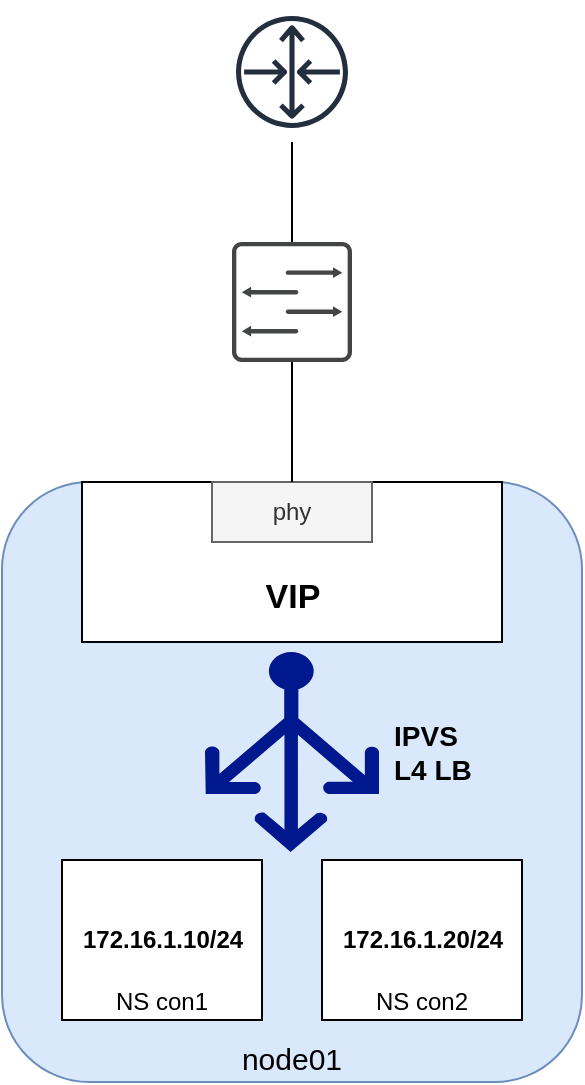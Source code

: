 <mxfile version="11.1.4" type="device"><diagram name="IPVS" id="bLUP71A6E_hLvFhRSh70"><mxGraphModel dx="1085" dy="817" grid="1" gridSize="10" guides="1" tooltips="1" connect="1" arrows="1" fold="1" page="1" pageScale="1" pageWidth="850" pageHeight="1100" math="0" shadow="0"><root><mxCell id="BlEcdsAEmq44misW3I3S-0"/><mxCell id="BlEcdsAEmq44misW3I3S-1" parent="BlEcdsAEmq44misW3I3S-0"/><mxCell id="BlEcdsAEmq44misW3I3S-2" value="&lt;font style=&quot;font-size: 15px&quot;&gt;node01&lt;/font&gt;" style="rounded=1;whiteSpace=wrap;html=1;verticalAlign=bottom;fillColor=#dae8fc;strokeColor=#6C8EBF;" parent="BlEcdsAEmq44misW3I3S-1" vertex="1"><mxGeometry x="120" y="310" width="290" height="300" as="geometry"/></mxCell><mxCell id="BlEcdsAEmq44misW3I3S-3" value="" style="rounded=0;whiteSpace=wrap;html=1;verticalAlign=bottom;align=left;" parent="BlEcdsAEmq44misW3I3S-1" vertex="1"><mxGeometry x="160" y="310" width="210" height="80" as="geometry"/></mxCell><mxCell id="BlEcdsAEmq44misW3I3S-4" value="phy" style="rounded=0;whiteSpace=wrap;html=1;fillColor=#f5f5f5;strokeColor=#666666;fontColor=#333333;" parent="BlEcdsAEmq44misW3I3S-1" vertex="1"><mxGeometry x="225" y="310" width="80" height="30" as="geometry"/></mxCell><mxCell id="BlEcdsAEmq44misW3I3S-5" value="NS con1" style="rounded=0;whiteSpace=wrap;html=1;verticalAlign=bottom;align=center;" parent="BlEcdsAEmq44misW3I3S-1" vertex="1"><mxGeometry x="150" y="499" width="100" height="80" as="geometry"/></mxCell><mxCell id="BlEcdsAEmq44misW3I3S-9" value="NS con2" style="rounded=0;whiteSpace=wrap;html=1;verticalAlign=bottom;align=center;" parent="BlEcdsAEmq44misW3I3S-1" vertex="1"><mxGeometry x="280" y="499" width="100" height="80" as="geometry"/></mxCell><mxCell id="BlEcdsAEmq44misW3I3S-16" value="" style="pointerEvents=1;shadow=0;dashed=0;html=1;strokeColor=none;fillColor=#434445;aspect=fixed;labelPosition=center;verticalLabelPosition=bottom;verticalAlign=top;align=center;outlineConnect=0;shape=mxgraph.vvd.switch;" parent="BlEcdsAEmq44misW3I3S-1" vertex="1"><mxGeometry x="235" y="190" width="60" height="60" as="geometry"/></mxCell><mxCell id="BlEcdsAEmq44misW3I3S-17" value="" style="endArrow=none;html=1;strokeWidth=1;fontColor=#000000;exitX=0.5;exitY=0;exitDx=0;exitDy=0;rounded=0;" parent="BlEcdsAEmq44misW3I3S-1" target="BlEcdsAEmq44misW3I3S-16" edge="1"><mxGeometry width="50" height="50" relative="1" as="geometry"><mxPoint x="265" y="310" as="sourcePoint"/><mxPoint x="130" y="560" as="targetPoint"/><Array as="points"/></mxGeometry></mxCell><mxCell id="BlEcdsAEmq44misW3I3S-18" value="" style="outlineConnect=0;fontColor=#232F3E;gradientColor=none;strokeColor=#232F3E;fillColor=none;dashed=0;verticalLabelPosition=bottom;verticalAlign=top;align=center;html=1;fontSize=12;fontStyle=0;aspect=fixed;shape=mxgraph.aws4.resourceIcon;resIcon=mxgraph.aws4.router;" parent="BlEcdsAEmq44misW3I3S-1" vertex="1"><mxGeometry x="230" y="70" width="70" height="70" as="geometry"/></mxCell><mxCell id="BlEcdsAEmq44misW3I3S-19" value="" style="endArrow=none;html=1;strokeWidth=1;fontColor=#000000;" parent="BlEcdsAEmq44misW3I3S-1" source="BlEcdsAEmq44misW3I3S-16" target="BlEcdsAEmq44misW3I3S-18" edge="1"><mxGeometry width="50" height="50" relative="1" as="geometry"><mxPoint x="120" y="690" as="sourcePoint"/><mxPoint x="170" y="640" as="targetPoint"/></mxGeometry></mxCell><mxCell id="BlEcdsAEmq44misW3I3S-21" value="&lt;b&gt;172.16.1.10/24&lt;/b&gt;" style="text;html=1;resizable=0;autosize=1;align=center;verticalAlign=middle;points=[];fillColor=none;strokeColor=none;rounded=0;fontColor=#000000;" parent="BlEcdsAEmq44misW3I3S-1" vertex="1"><mxGeometry x="150" y="529" width="100" height="20" as="geometry"/></mxCell><mxCell id="BlEcdsAEmq44misW3I3S-22" value="&lt;b&gt;172.16.1.20/24&lt;/b&gt;" style="text;html=1;resizable=0;autosize=1;align=center;verticalAlign=middle;points=[];fillColor=none;strokeColor=none;rounded=0;fontColor=#000000;" parent="BlEcdsAEmq44misW3I3S-1" vertex="1"><mxGeometry x="280" y="529" width="100" height="20" as="geometry"/></mxCell><mxCell id="BlEcdsAEmq44misW3I3S-23" value="&lt;b style=&quot;font-size: 14px&quot;&gt;&lt;font style=&quot;font-size: 14px&quot;&gt;IPVS&lt;br&gt;L4 LB&lt;br&gt;&lt;/font&gt;&lt;/b&gt;" style="pointerEvents=1;shadow=0;dashed=0;html=1;strokeColor=none;labelPosition=right;verticalLabelPosition=middle;verticalAlign=middle;align=left;shape=mxgraph.azure.load_balancer_generic;fillColor=#00188D;fontColor=#000000;fontSize=14;spacingLeft=5;" parent="BlEcdsAEmq44misW3I3S-1" vertex="1"><mxGeometry x="221.5" y="395" width="87" height="100" as="geometry"/></mxCell><mxCell id="BlEcdsAEmq44misW3I3S-24" value="&lt;b style=&quot;font-size: 17px;&quot;&gt;VIP&lt;/b&gt;" style="text;html=1;resizable=0;autosize=1;align=center;verticalAlign=middle;points=[];fillColor=none;strokeColor=none;rounded=0;fontColor=#000000;fontSize=17;" parent="BlEcdsAEmq44misW3I3S-1" vertex="1"><mxGeometry x="250" y="357.5" width="30" height="20" as="geometry"/></mxCell></root></mxGraphModel></diagram><diagram id="WJksF3q1F2oow-LQKHP-" name="Legend"><mxGraphModel dx="748" dy="542" grid="1" gridSize="10" guides="1" tooltips="1" connect="1" arrows="1" fold="1" page="1" pageScale="1" pageWidth="850" pageHeight="1100" math="0" shadow="0"><root><mxCell id="398CKWKhun947MP2ncp4-0"/><mxCell id="398CKWKhun947MP2ncp4-1" parent="398CKWKhun947MP2ncp4-0"/><mxCell id="kLlfyrlxijzREFcFgzWb-0" value="&lt;b&gt;veth&lt;/b&gt;" style="rounded=0;whiteSpace=wrap;html=1;fillColor=#d5e8d4;strokeColor=#82b366;" vertex="1" parent="398CKWKhun947MP2ncp4-1"><mxGeometry x="80" y="200" width="80" height="30" as="geometry"/></mxCell><mxCell id="_tX-yTD11kwan4xF1DrT-0" value="namespace" style="rounded=0;whiteSpace=wrap;html=1;verticalAlign=middle;align=center;" vertex="1" parent="398CKWKhun947MP2ncp4-1"><mxGeometry x="80" y="250" width="80" height="30" as="geometry"/></mxCell><mxCell id="_tX-yTD11kwan4xF1DrT-4" value="" style="endArrow=none;html=1;strokeWidth=1;exitX=1;exitY=0.5;exitDx=0;exitDy=0;" edge="1" parent="398CKWKhun947MP2ncp4-1" source="kLlfyrlxijzREFcFgzWb-0"><mxGeometry width="50" height="50" relative="1" as="geometry"><mxPoint x="160" y="214" as="sourcePoint"/><mxPoint x="240" y="215" as="targetPoint"/></mxGeometry></mxCell><mxCell id="_tX-yTD11kwan4xF1DrT-5" value="" style="endArrow=none;html=1;strokeWidth=1;exitX=1;exitY=0.5;exitDx=0;exitDy=0;" edge="1" parent="398CKWKhun947MP2ncp4-1" source="_tX-yTD11kwan4xF1DrT-0"><mxGeometry width="50" height="50" relative="1" as="geometry"><mxPoint x="160" y="265" as="sourcePoint"/><mxPoint x="240" y="265" as="targetPoint"/></mxGeometry></mxCell><mxCell id="zpEt6mtB9X6Dpq4Ana0h-0" value="ens160" style="rounded=0;whiteSpace=wrap;html=1;fillColor=#f5f5f5;strokeColor=#666666;fontColor=#333333;" vertex="1" parent="398CKWKhun947MP2ncp4-1"><mxGeometry x="80" y="150" width="80" height="30" as="geometry"/></mxCell><mxCell id="zpEt6mtB9X6Dpq4Ana0h-1" value="" style="endArrow=none;html=1;strokeWidth=1;exitX=1;exitY=0.5;exitDx=0;exitDy=0;" edge="1" parent="398CKWKhun947MP2ncp4-1"><mxGeometry width="50" height="50" relative="1" as="geometry"><mxPoint x="160" y="165" as="sourcePoint"/><mxPoint x="240" y="165" as="targetPoint"/></mxGeometry></mxCell><mxCell id="TuCkH0rcchr7jhObFmrF-1" value="&lt;font style=&quot;font-size: 12px&quot;&gt;node01&lt;/font&gt;" style="rounded=1;whiteSpace=wrap;html=1;verticalAlign=middle;fillColor=#dae8fc;strokeColor=#6C8EBF;" vertex="1" parent="398CKWKhun947MP2ncp4-1"><mxGeometry x="80" y="350" width="80" height="30" as="geometry"/></mxCell><mxCell id="TuCkH0rcchr7jhObFmrF-2" value="" style="endArrow=none;html=1;strokeWidth=1;exitX=1;exitY=0.5;exitDx=0;exitDy=0;" edge="1" parent="398CKWKhun947MP2ncp4-1"><mxGeometry width="50" height="50" relative="1" as="geometry"><mxPoint x="160" y="364.5" as="sourcePoint"/><mxPoint x="240" y="364.5" as="targetPoint"/></mxGeometry></mxCell><mxCell id="s1LPzJJJhukSCJOeQd-D-0" value="" style="pointerEvents=1;shadow=0;dashed=0;html=1;strokeColor=none;fillColor=#434445;aspect=fixed;labelPosition=center;verticalLabelPosition=bottom;verticalAlign=top;align=center;outlineConnect=0;shape=mxgraph.vvd.switch;" vertex="1" parent="398CKWKhun947MP2ncp4-1"><mxGeometry x="100" y="400" width="40" height="40" as="geometry"/></mxCell><mxCell id="s1LPzJJJhukSCJOeQd-D-1" value="" style="outlineConnect=0;fontColor=#232F3E;gradientColor=none;strokeColor=#232F3E;fillColor=#ffffff;dashed=0;verticalLabelPosition=bottom;verticalAlign=top;align=center;html=1;fontSize=12;fontStyle=0;aspect=fixed;shape=mxgraph.aws4.resourceIcon;resIcon=mxgraph.aws4.router;" vertex="1" parent="398CKWKhun947MP2ncp4-1"><mxGeometry x="100" y="450" width="40" height="40" as="geometry"/></mxCell><mxCell id="s1LPzJJJhukSCJOeQd-D-6" value="" style="endArrow=none;html=1;strokeWidth=1;exitX=1;exitY=0.5;exitDx=0;exitDy=0;" edge="1" parent="398CKWKhun947MP2ncp4-1"><mxGeometry width="50" height="50" relative="1" as="geometry"><mxPoint x="160" y="419.5" as="sourcePoint"/><mxPoint x="240" y="419.5" as="targetPoint"/></mxGeometry></mxCell><mxCell id="s1LPzJJJhukSCJOeQd-D-7" value="" style="endArrow=none;html=1;strokeWidth=1;exitX=1;exitY=0.5;exitDx=0;exitDy=0;" edge="1" parent="398CKWKhun947MP2ncp4-1"><mxGeometry width="50" height="50" relative="1" as="geometry"><mxPoint x="160" y="469.5" as="sourcePoint"/><mxPoint x="240" y="469.5" as="targetPoint"/></mxGeometry></mxCell><mxCell id="s1LPzJJJhukSCJOeQd-D-10" value="&lt;span style=&quot;&quot;&gt;Physical ethernet interface&lt;/span&gt;" style="rounded=0;whiteSpace=wrap;html=1;align=center;strokeColor=#FFFFFF;perimeterSpacing=2;fillColor=none;" vertex="1" parent="398CKWKhun947MP2ncp4-1"><mxGeometry x="240" y="150" width="200" height="30" as="geometry"/></mxCell><mxCell id="s1LPzJJJhukSCJOeQd-D-11" value="&lt;span style=&quot;white-space: nowrap&quot;&gt;Virtual ethernet interface&lt;/span&gt;" style="rounded=0;whiteSpace=wrap;html=1;align=center;strokeColor=#FFFFFF;perimeterSpacing=2;fillColor=none;" vertex="1" parent="398CKWKhun947MP2ncp4-1"><mxGeometry x="240" y="200" width="200" height="30" as="geometry"/></mxCell><mxCell id="s1LPzJJJhukSCJOeQd-D-12" value="&lt;span style=&quot;white-space: nowrap&quot;&gt;Network namespace&lt;/span&gt;" style="rounded=0;whiteSpace=wrap;html=1;align=center;strokeColor=#FFFFFF;perimeterSpacing=2;fillColor=none;" vertex="1" parent="398CKWKhun947MP2ncp4-1"><mxGeometry x="240" y="253" width="200" height="30" as="geometry"/></mxCell><mxCell id="s1LPzJJJhukSCJOeQd-D-13" value="&lt;span style=&quot;&quot;&gt;Node (VM)&lt;/span&gt;" style="text;html=1;fontColor=#000000;align=center;" vertex="1" parent="398CKWKhun947MP2ncp4-1"><mxGeometry x="240" y="350" width="200" height="30" as="geometry"/></mxCell><mxCell id="s1LPzJJJhukSCJOeQd-D-14" value="&lt;span&gt;Layer 2 network&lt;/span&gt;" style="text;html=1;fontColor=#000000;align=center;" vertex="1" parent="398CKWKhun947MP2ncp4-1"><mxGeometry x="240" y="405" width="200" height="30" as="geometry"/></mxCell><mxCell id="s1LPzJJJhukSCJOeQd-D-15" value="&lt;span&gt;Layer 3 network&lt;/span&gt;" style="text;html=1;fontColor=#000000;align=center;" vertex="1" parent="398CKWKhun947MP2ncp4-1"><mxGeometry x="240" y="455" width="200" height="30" as="geometry"/></mxCell><mxCell id="s1LPzJJJhukSCJOeQd-D-16" value="" style="endArrow=classic;html=1;strokeWidth=1;fontColor=#000000;" edge="1" parent="398CKWKhun947MP2ncp4-1"><mxGeometry width="50" height="50" relative="1" as="geometry"><mxPoint x="102.5" y="530" as="sourcePoint"/><mxPoint x="137.5" y="500" as="targetPoint"/></mxGeometry></mxCell><mxCell id="s1LPzJJJhukSCJOeQd-D-17" value="" style="endArrow=none;html=1;strokeWidth=1;exitX=1;exitY=0.5;exitDx=0;exitDy=0;" edge="1" parent="398CKWKhun947MP2ncp4-1"><mxGeometry width="50" height="50" relative="1" as="geometry"><mxPoint x="160" y="510" as="sourcePoint"/><mxPoint x="240" y="510" as="targetPoint"/></mxGeometry></mxCell><mxCell id="s1LPzJJJhukSCJOeQd-D-18" value="&lt;span&gt;Layer 3 route&lt;/span&gt;" style="text;html=1;fontColor=#000000;align=center;" vertex="1" parent="398CKWKhun947MP2ncp4-1"><mxGeometry x="240" y="495" width="200" height="30" as="geometry"/></mxCell><mxCell id="RAXcJVATQpJLdWtDpwyn-0" value="&lt;font style=&quot;font-size: 12px&quot;&gt;bridge&lt;/font&gt;" style="rounded=1;whiteSpace=wrap;html=1;verticalAlign=middle;fillColor=#fff2cc;strokeColor=#d6b656;" vertex="1" parent="398CKWKhun947MP2ncp4-1"><mxGeometry x="80" y="300" width="80" height="30" as="geometry"/></mxCell><mxCell id="RAXcJVATQpJLdWtDpwyn-2" value="" style="endArrow=none;html=1;strokeWidth=1;exitX=1;exitY=0.5;exitDx=0;exitDy=0;" edge="1" parent="398CKWKhun947MP2ncp4-1"><mxGeometry width="50" height="50" relative="1" as="geometry"><mxPoint x="160" y="315" as="sourcePoint"/><mxPoint x="240" y="315" as="targetPoint"/></mxGeometry></mxCell><mxCell id="RAXcJVATQpJLdWtDpwyn-3" value="&lt;span style=&quot;white-space: nowrap&quot;&gt;Linux bridge&lt;/span&gt;" style="rounded=0;whiteSpace=wrap;html=1;align=center;strokeColor=#FFFFFF;perimeterSpacing=2;fillColor=none;" vertex="1" parent="398CKWKhun947MP2ncp4-1"><mxGeometry x="240" y="300" width="200" height="30" as="geometry"/></mxCell></root></mxGraphModel></diagram><diagram id="Ez3ACa8pUr-jg19yj2ty" name="Full topology"><mxGraphModel dx="1085" dy="817" grid="1" gridSize="10" guides="1" tooltips="1" connect="1" arrows="1" fold="1" page="1" pageScale="1" pageWidth="850" pageHeight="1100" math="0" shadow="0"><root><mxCell id="DoaZbfKVS3y0Gmn33gnw-0"/><mxCell id="DoaZbfKVS3y0Gmn33gnw-1" parent="DoaZbfKVS3y0Gmn33gnw-0"/><mxCell id="McI_3qTN-NfFKR_Y7DV7-0" value="&lt;font style=&quot;font-size: 15px&quot;&gt;node01&lt;/font&gt;" style="rounded=1;whiteSpace=wrap;html=1;verticalAlign=bottom;fillColor=#dae8fc;strokeColor=#6C8EBF;" parent="DoaZbfKVS3y0Gmn33gnw-1" vertex="1"><mxGeometry x="120" y="310" width="290" height="310" as="geometry"/></mxCell><mxCell id="McI_3qTN-NfFKR_Y7DV7-1" value="root NS" style="rounded=0;whiteSpace=wrap;html=1;verticalAlign=bottom;align=left;" parent="DoaZbfKVS3y0Gmn33gnw-1" vertex="1"><mxGeometry x="160" y="310" width="210" height="80" as="geometry"/></mxCell><mxCell id="McI_3qTN-NfFKR_Y7DV7-2" value="ens160" style="rounded=0;whiteSpace=wrap;html=1;fillColor=#f5f5f5;strokeColor=#666666;fontColor=#333333;" parent="DoaZbfKVS3y0Gmn33gnw-1" vertex="1"><mxGeometry x="225" y="310" width="80" height="30" as="geometry"/></mxCell><mxCell id="McI_3qTN-NfFKR_Y7DV7-3" value="NS con1" style="rounded=0;whiteSpace=wrap;html=1;verticalAlign=bottom;align=center;" parent="DoaZbfKVS3y0Gmn33gnw-1" vertex="1"><mxGeometry x="150" y="510" width="100" height="80" as="geometry"/></mxCell><mxCell id="McI_3qTN-NfFKR_Y7DV7-4" value="&lt;b&gt;veth&lt;/b&gt;" style="rounded=0;whiteSpace=wrap;html=1;fillColor=#d5e8d4;strokeColor=#82b366;" parent="DoaZbfKVS3y0Gmn33gnw-1" vertex="1"><mxGeometry x="160" y="510" width="80" height="30" as="geometry"/></mxCell><mxCell id="McI_3qTN-NfFKR_Y7DV7-6" value="" style="endArrow=none;html=1;strokeWidth=2;entryX=0.5;entryY=1;entryDx=0;entryDy=0;" parent="DoaZbfKVS3y0Gmn33gnw-1" source="McI_3qTN-NfFKR_Y7DV7-4" target="McI_3qTN-NfFKR_Y7DV7-5" edge="1"><mxGeometry width="50" height="50" relative="1" as="geometry"><mxPoint x="120" y="690" as="sourcePoint"/><mxPoint x="170" y="640" as="targetPoint"/></mxGeometry></mxCell><mxCell id="d2maL-BF1rKtgBr9LA60-0" value="" style="rounded=1;whiteSpace=wrap;html=1;verticalAlign=middle;fillColor=#fff2cc;strokeColor=#d6b656;" parent="DoaZbfKVS3y0Gmn33gnw-1" vertex="1"><mxGeometry x="140" y="420" width="250" height="61" as="geometry"/></mxCell><mxCell id="d2maL-BF1rKtgBr9LA60-1" value="NS con2" style="rounded=0;whiteSpace=wrap;html=1;verticalAlign=bottom;align=center;" parent="DoaZbfKVS3y0Gmn33gnw-1" vertex="1"><mxGeometry x="280" y="510" width="100" height="80" as="geometry"/></mxCell><mxCell id="d2maL-BF1rKtgBr9LA60-2" value="&lt;b&gt;veth&lt;/b&gt;" style="rounded=0;whiteSpace=wrap;html=1;fillColor=#d5e8d4;strokeColor=#82b366;" parent="DoaZbfKVS3y0Gmn33gnw-1" vertex="1"><mxGeometry x="290" y="510" width="80" height="30" as="geometry"/></mxCell><mxCell id="d2maL-BF1rKtgBr9LA60-3" value="" style="endArrow=none;html=1;strokeWidth=2;entryX=0.5;entryY=1;entryDx=0;entryDy=0;exitX=0.5;exitY=0;exitDx=0;exitDy=0;" parent="DoaZbfKVS3y0Gmn33gnw-1" source="d2maL-BF1rKtgBr9LA60-2" target="d2maL-BF1rKtgBr9LA60-4" edge="1"><mxGeometry width="50" height="50" relative="1" as="geometry"><mxPoint x="220" y="520" as="sourcePoint"/><mxPoint x="220" y="480" as="targetPoint"/></mxGeometry></mxCell><mxCell id="McI_3qTN-NfFKR_Y7DV7-5" value="&lt;b&gt;veth&lt;/b&gt;" style="rounded=0;whiteSpace=wrap;html=1;fillColor=#d5e8d4;strokeColor=#82b366;" parent="DoaZbfKVS3y0Gmn33gnw-1" vertex="1"><mxGeometry x="160" y="451" width="80" height="30" as="geometry"/></mxCell><mxCell id="d2maL-BF1rKtgBr9LA60-4" value="&lt;b&gt;veth&lt;/b&gt;" style="rounded=0;whiteSpace=wrap;html=1;fillColor=#d5e8d4;strokeColor=#82b366;" parent="DoaZbfKVS3y0Gmn33gnw-1" vertex="1"><mxGeometry x="290" y="451" width="80" height="30" as="geometry"/></mxCell><mxCell id="d2maL-BF1rKtgBr9LA60-5" value="&lt;b&gt;br1&lt;/b&gt;" style="rounded=0;whiteSpace=wrap;html=1;fillColor=#fff2cc;strokeColor=#d6b656;" parent="DoaZbfKVS3y0Gmn33gnw-1" vertex="1"><mxGeometry x="225" y="361" width="80" height="29" as="geometry"/></mxCell><mxCell id="d2maL-BF1rKtgBr9LA60-6" value="&lt;font style=&quot;font-size: 15px&quot;&gt;node02&lt;/font&gt;" style="rounded=1;whiteSpace=wrap;html=1;verticalAlign=bottom;fillColor=#dae8fc;strokeColor=#6C8EBF;" parent="DoaZbfKVS3y0Gmn33gnw-1" vertex="1"><mxGeometry x="480" y="311" width="290" height="310" as="geometry"/></mxCell><mxCell id="d2maL-BF1rKtgBr9LA60-7" value="root NS" style="rounded=0;whiteSpace=wrap;html=1;verticalAlign=bottom;align=left;" parent="DoaZbfKVS3y0Gmn33gnw-1" vertex="1"><mxGeometry x="520" y="311" width="210" height="80" as="geometry"/></mxCell><mxCell id="d2maL-BF1rKtgBr9LA60-8" value="ens160" style="rounded=0;whiteSpace=wrap;html=1;fillColor=#f5f5f5;strokeColor=#666666;fontColor=#333333;" parent="DoaZbfKVS3y0Gmn33gnw-1" vertex="1"><mxGeometry x="585" y="311" width="80" height="30" as="geometry"/></mxCell><mxCell id="d2maL-BF1rKtgBr9LA60-9" value="NS con1" style="rounded=0;whiteSpace=wrap;html=1;verticalAlign=bottom;align=center;" parent="DoaZbfKVS3y0Gmn33gnw-1" vertex="1"><mxGeometry x="510" y="511" width="100" height="80" as="geometry"/></mxCell><mxCell id="d2maL-BF1rKtgBr9LA60-10" value="&lt;b&gt;veth&lt;/b&gt;" style="rounded=0;whiteSpace=wrap;html=1;fillColor=#d5e8d4;strokeColor=#82b366;" parent="DoaZbfKVS3y0Gmn33gnw-1" vertex="1"><mxGeometry x="520" y="511" width="80" height="30" as="geometry"/></mxCell><mxCell id="d2maL-BF1rKtgBr9LA60-11" value="" style="endArrow=none;html=1;strokeWidth=2;entryX=0.5;entryY=1;entryDx=0;entryDy=0;" parent="DoaZbfKVS3y0Gmn33gnw-1" source="d2maL-BF1rKtgBr9LA60-10" target="d2maL-BF1rKtgBr9LA60-16" edge="1"><mxGeometry width="50" height="50" relative="1" as="geometry"><mxPoint x="480" y="691" as="sourcePoint"/><mxPoint x="530" y="641" as="targetPoint"/></mxGeometry></mxCell><mxCell id="d2maL-BF1rKtgBr9LA60-12" value="" style="rounded=1;whiteSpace=wrap;html=1;verticalAlign=middle;fillColor=#fff2cc;strokeColor=#d6b656;" parent="DoaZbfKVS3y0Gmn33gnw-1" vertex="1"><mxGeometry x="500" y="421" width="250" height="61" as="geometry"/></mxCell><mxCell id="d2maL-BF1rKtgBr9LA60-13" value="NS con2" style="rounded=0;whiteSpace=wrap;html=1;verticalAlign=bottom;align=center;" parent="DoaZbfKVS3y0Gmn33gnw-1" vertex="1"><mxGeometry x="640" y="511" width="100" height="80" as="geometry"/></mxCell><mxCell id="d2maL-BF1rKtgBr9LA60-14" value="&lt;b&gt;veth&lt;/b&gt;" style="rounded=0;whiteSpace=wrap;html=1;fillColor=#d5e8d4;strokeColor=#82b366;" parent="DoaZbfKVS3y0Gmn33gnw-1" vertex="1"><mxGeometry x="650" y="511" width="80" height="30" as="geometry"/></mxCell><mxCell id="d2maL-BF1rKtgBr9LA60-15" value="" style="endArrow=none;html=1;strokeWidth=2;entryX=0.5;entryY=1;entryDx=0;entryDy=0;exitX=0.5;exitY=0;exitDx=0;exitDy=0;" parent="DoaZbfKVS3y0Gmn33gnw-1" source="d2maL-BF1rKtgBr9LA60-14" target="d2maL-BF1rKtgBr9LA60-17" edge="1"><mxGeometry width="50" height="50" relative="1" as="geometry"><mxPoint x="580" y="521" as="sourcePoint"/><mxPoint x="580" y="481" as="targetPoint"/></mxGeometry></mxCell><mxCell id="d2maL-BF1rKtgBr9LA60-16" value="&lt;b&gt;veth&lt;/b&gt;" style="rounded=0;whiteSpace=wrap;html=1;fillColor=#d5e8d4;strokeColor=#82b366;" parent="DoaZbfKVS3y0Gmn33gnw-1" vertex="1"><mxGeometry x="520" y="452" width="80" height="30" as="geometry"/></mxCell><mxCell id="d2maL-BF1rKtgBr9LA60-17" value="&lt;b&gt;veth&lt;/b&gt;" style="rounded=0;whiteSpace=wrap;html=1;fillColor=#d5e8d4;strokeColor=#82b366;" parent="DoaZbfKVS3y0Gmn33gnw-1" vertex="1"><mxGeometry x="650" y="452" width="80" height="30" as="geometry"/></mxCell><mxCell id="d2maL-BF1rKtgBr9LA60-18" value="&lt;b&gt;br2&lt;/b&gt;" style="rounded=0;whiteSpace=wrap;html=1;fillColor=#fff2cc;strokeColor=#d6b656;" parent="DoaZbfKVS3y0Gmn33gnw-1" vertex="1"><mxGeometry x="585" y="361" width="80" height="30" as="geometry"/></mxCell><mxCell id="o8CF2V9H-ZfqDZyQM99R-0" value="" style="pointerEvents=1;shadow=0;dashed=0;html=1;strokeColor=none;fillColor=#434445;aspect=fixed;labelPosition=center;verticalLabelPosition=bottom;verticalAlign=top;align=center;outlineConnect=0;shape=mxgraph.vvd.switch;" parent="DoaZbfKVS3y0Gmn33gnw-1" vertex="1"><mxGeometry x="410" y="180" width="60" height="60" as="geometry"/></mxCell><mxCell id="yZm5fGrGxkc4PFyaEX1u-0" value="" style="endArrow=none;html=1;strokeWidth=1;fontColor=#000000;exitX=0.5;exitY=0;exitDx=0;exitDy=0;rounded=0;" parent="DoaZbfKVS3y0Gmn33gnw-1" source="McI_3qTN-NfFKR_Y7DV7-2" target="o8CF2V9H-ZfqDZyQM99R-0" edge="1"><mxGeometry width="50" height="50" relative="1" as="geometry"><mxPoint x="80" y="610" as="sourcePoint"/><mxPoint x="130" y="560" as="targetPoint"/><Array as="points"><mxPoint x="265" y="210"/></Array></mxGeometry></mxCell><mxCell id="yZm5fGrGxkc4PFyaEX1u-1" value="" style="endArrow=none;html=1;strokeWidth=1;fontColor=#000000;entryX=0.5;entryY=0;entryDx=0;entryDy=0;rounded=0;" parent="DoaZbfKVS3y0Gmn33gnw-1" source="o8CF2V9H-ZfqDZyQM99R-0" target="d2maL-BF1rKtgBr9LA60-8" edge="1"><mxGeometry width="50" height="50" relative="1" as="geometry"><mxPoint x="270" y="320" as="sourcePoint"/><mxPoint x="420" y="220" as="targetPoint"/><Array as="points"><mxPoint x="625" y="210"/></Array></mxGeometry></mxCell><mxCell id="XgeIPD2R3ACn971pJH6H-0" value="" style="outlineConnect=0;fontColor=#232F3E;gradientColor=none;strokeColor=#232F3E;fillColor=none;dashed=0;verticalLabelPosition=bottom;verticalAlign=top;align=center;html=1;fontSize=12;fontStyle=0;aspect=fixed;shape=mxgraph.aws4.resourceIcon;resIcon=mxgraph.aws4.router;" parent="DoaZbfKVS3y0Gmn33gnw-1" vertex="1"><mxGeometry x="405" y="90" width="70" height="70" as="geometry"/></mxCell><mxCell id="XgeIPD2R3ACn971pJH6H-1" value="" style="endArrow=none;html=1;strokeWidth=1;fontColor=#000000;" parent="DoaZbfKVS3y0Gmn33gnw-1" source="o8CF2V9H-ZfqDZyQM99R-0" target="XgeIPD2R3ACn971pJH6H-0" edge="1"><mxGeometry width="50" height="50" relative="1" as="geometry"><mxPoint x="120" y="690" as="sourcePoint"/><mxPoint x="170" y="640" as="targetPoint"/></mxGeometry></mxCell><mxCell id="FNtR14EgCYdeCp9th84T-2" value="" style="endArrow=none;html=1;strokeWidth=2;entryX=0.5;entryY=1;entryDx=0;entryDy=0;exitX=0.5;exitY=0;exitDx=0;exitDy=0;" parent="DoaZbfKVS3y0Gmn33gnw-1" source="d2maL-BF1rKtgBr9LA60-12" target="d2maL-BF1rKtgBr9LA60-18" edge="1"><mxGeometry width="50" height="50" relative="1" as="geometry"><mxPoint x="700" y="521" as="sourcePoint"/><mxPoint x="700" y="492" as="targetPoint"/></mxGeometry></mxCell><mxCell id="FNtR14EgCYdeCp9th84T-3" value="" style="endArrow=none;html=1;strokeWidth=2;entryX=0.5;entryY=1;entryDx=0;entryDy=0;exitX=0.5;exitY=0;exitDx=0;exitDy=0;" parent="DoaZbfKVS3y0Gmn33gnw-1" source="d2maL-BF1rKtgBr9LA60-0" target="d2maL-BF1rKtgBr9LA60-5" edge="1"><mxGeometry width="50" height="50" relative="1" as="geometry"><mxPoint x="265" y="420" as="sourcePoint"/><mxPoint x="265" y="390" as="targetPoint"/></mxGeometry></mxCell></root></mxGraphModel></diagram><diagram id="wPPccgNwOKSk80ZaCEcp" name="1-node"><mxGraphModel dx="1085" dy="817" grid="1" gridSize="10" guides="1" tooltips="1" connect="1" arrows="1" fold="1" page="1" pageScale="1" pageWidth="850" pageHeight="1100" math="0" shadow="0"><root><mxCell id="0"/><mxCell id="1" parent="0"/><mxCell id="8IBXOyD2wG1LqA_kY6ZQ-1" value="&lt;font style=&quot;font-size: 15px&quot;&gt;node01&lt;/font&gt;" style="rounded=1;whiteSpace=wrap;html=1;verticalAlign=bottom;fillColor=#dae8fc;strokeColor=#6C8EBF;" parent="1" vertex="1"><mxGeometry x="120" y="310" width="280" height="270" as="geometry"/></mxCell><mxCell id="8IBXOyD2wG1LqA_kY6ZQ-3" value="root NS" style="rounded=0;whiteSpace=wrap;html=1;verticalAlign=bottom;align=left;" parent="1" vertex="1"><mxGeometry x="160" y="310" width="200" height="80" as="geometry"/></mxCell><mxCell id="8IBXOyD2wG1LqA_kY6ZQ-2" value="ens160" style="rounded=0;whiteSpace=wrap;html=1;fillColor=#f5f5f5;strokeColor=#666666;fontColor=#333333;" parent="1" vertex="1"><mxGeometry x="220" y="310" width="80" height="30" as="geometry"/></mxCell><mxCell id="8IBXOyD2wG1LqA_kY6ZQ-4" value="NS con1" style="rounded=0;whiteSpace=wrap;html=1;verticalAlign=bottom;align=left;" parent="1" vertex="1"><mxGeometry x="160" y="440" width="200" height="80" as="geometry"/></mxCell><mxCell id="8IBXOyD2wG1LqA_kY6ZQ-5" value="&lt;b&gt;veth10&lt;/b&gt;" style="rounded=0;whiteSpace=wrap;html=1;fillColor=#d5e8d4;strokeColor=#82b366;" parent="1" vertex="1"><mxGeometry x="220" y="440" width="80" height="30" as="geometry"/></mxCell><mxCell id="8IBXOyD2wG1LqA_kY6ZQ-6" value="&lt;b&gt;veth1&lt;/b&gt;" style="rounded=0;whiteSpace=wrap;html=1;fillColor=#d5e8d4;strokeColor=#82b366;" parent="1" vertex="1"><mxGeometry x="220" y="360" width="80" height="30" as="geometry"/></mxCell><mxCell id="8IBXOyD2wG1LqA_kY6ZQ-7" value="" style="endArrow=none;html=1;strokeWidth=2;" parent="1" source="8IBXOyD2wG1LqA_kY6ZQ-5" target="8IBXOyD2wG1LqA_kY6ZQ-6" edge="1"><mxGeometry width="50" height="50" relative="1" as="geometry"><mxPoint x="120" y="690" as="sourcePoint"/><mxPoint x="170" y="640" as="targetPoint"/></mxGeometry></mxCell><mxCell id="lMSwfyKtSVXUUprlU8L7-1" value="" style="endArrow=classic;html=1;strokeWidth=2;fontColor=#000000;" parent="1" edge="1"><mxGeometry width="50" height="50" relative="1" as="geometry"><mxPoint x="390" y="520" as="sourcePoint"/><mxPoint x="390" y="440" as="targetPoint"/></mxGeometry></mxCell><mxCell id="lMSwfyKtSVXUUprlU8L7-2" value="" style="endArrow=classic;html=1;strokeWidth=2;fontColor=#000000;" parent="1" edge="1"><mxGeometry width="50" height="50" relative="1" as="geometry"><mxPoint x="390" y="330" as="sourcePoint"/><mxPoint x="390" y="410" as="targetPoint"/></mxGeometry></mxCell><mxCell id="lMSwfyKtSVXUUprlU8L7-3" value="&lt;b&gt;10.48.7.71/24&lt;/b&gt;" style="text;html=1;resizable=0;autosize=1;align=center;verticalAlign=middle;points=[];fillColor=none;strokeColor=none;rounded=0;fontColor=#000000;" parent="1" vertex="1"><mxGeometry x="215" y="290" width="90" height="20" as="geometry"/></mxCell><mxCell id="lMSwfyKtSVXUUprlU8L7-4" value="&lt;b&gt;172.16.1.10/32&lt;/b&gt;" style="text;html=1;resizable=0;autosize=1;align=center;verticalAlign=middle;points=[];fillColor=none;strokeColor=none;rounded=0;fontColor=#000000;" parent="1" vertex="1"><mxGeometry x="210" y="470" width="100" height="20" as="geometry"/></mxCell><mxCell id="lMSwfyKtSVXUUprlU8L7-5" value="&lt;b&gt;default via 172.16.1.10&lt;br&gt;veth10&lt;br&gt;&lt;/b&gt;" style="text;html=1;resizable=0;autosize=1;align=center;verticalAlign=middle;points=[];fillColor=none;strokeColor=none;rounded=0;fontColor=#000000;" parent="1" vertex="1"><mxGeometry x="400" y="455" width="140" height="30" as="geometry"/></mxCell><mxCell id="lMSwfyKtSVXUUprlU8L7-6" value="&lt;b&gt;172.16.1.10 via veth1&lt;/b&gt;" style="text;html=1;resizable=0;autosize=1;align=center;verticalAlign=middle;points=[];fillColor=none;strokeColor=none;rounded=0;fontColor=#000000;" parent="1" vertex="1"><mxGeometry x="400" y="365" width="130" height="20" as="geometry"/></mxCell></root></mxGraphModel></diagram><diagram id="lNsKdagqVFM3BAyUaoXl" name="NS&amp;World"><mxGraphModel dx="1085" dy="786" grid="1" gridSize="10" guides="1" tooltips="1" connect="1" arrows="1" fold="1" page="1" pageScale="1" pageWidth="850" pageHeight="1100" math="0" shadow="0"><root><mxCell id="kvxWIyOl6krtk8W0foeJ-0"/><mxCell id="kvxWIyOl6krtk8W0foeJ-1" parent="kvxWIyOl6krtk8W0foeJ-0"/><mxCell id="vEDfcKhotnKcPY0biJud-0" value="&lt;font style=&quot;font-size: 15px&quot;&gt;node01&lt;/font&gt;" style="rounded=1;whiteSpace=wrap;html=1;verticalAlign=bottom;fillColor=#dae8fc;strokeColor=#6C8EBF;" vertex="1" parent="kvxWIyOl6krtk8W0foeJ-1"><mxGeometry x="120" y="310" width="290" height="310" as="geometry"/></mxCell><mxCell id="vEDfcKhotnKcPY0biJud-1" value="root NS" style="rounded=0;whiteSpace=wrap;html=1;verticalAlign=bottom;align=left;" vertex="1" parent="kvxWIyOl6krtk8W0foeJ-1"><mxGeometry x="160" y="310" width="210" height="80" as="geometry"/></mxCell><mxCell id="vEDfcKhotnKcPY0biJud-2" value="ens160" style="rounded=0;whiteSpace=wrap;html=1;fillColor=#f5f5f5;strokeColor=#666666;fontColor=#333333;" vertex="1" parent="kvxWIyOl6krtk8W0foeJ-1"><mxGeometry x="225" y="310" width="80" height="30" as="geometry"/></mxCell><mxCell id="vEDfcKhotnKcPY0biJud-3" value="NS con1" style="rounded=0;whiteSpace=wrap;html=1;verticalAlign=bottom;align=center;" vertex="1" parent="kvxWIyOl6krtk8W0foeJ-1"><mxGeometry x="215" y="510" width="100" height="80" as="geometry"/></mxCell><mxCell id="vEDfcKhotnKcPY0biJud-4" value="&lt;b&gt;veth10&lt;/b&gt;" style="rounded=0;whiteSpace=wrap;html=1;fillColor=#d5e8d4;strokeColor=#82b366;" vertex="1" parent="kvxWIyOl6krtk8W0foeJ-1"><mxGeometry x="225" y="510" width="80" height="30" as="geometry"/></mxCell><mxCell id="vEDfcKhotnKcPY0biJud-5" value="" style="endArrow=none;html=1;strokeWidth=2;entryX=0.5;entryY=1;entryDx=0;entryDy=0;" edge="1" parent="kvxWIyOl6krtk8W0foeJ-1" source="vEDfcKhotnKcPY0biJud-4" target="vEDfcKhotnKcPY0biJud-10"><mxGeometry width="50" height="50" relative="1" as="geometry"><mxPoint x="120" y="690" as="sourcePoint"/><mxPoint x="170" y="640" as="targetPoint"/></mxGeometry></mxCell><mxCell id="vEDfcKhotnKcPY0biJud-6" value="&lt;font style=&quot;font-size: 12px&quot;&gt;bridge1&lt;/font&gt;" style="rounded=1;whiteSpace=wrap;html=1;verticalAlign=middle;fillColor=#fff2cc;strokeColor=#d6b656;align=right;spacingLeft=0;spacing=17;" vertex="1" parent="kvxWIyOl6krtk8W0foeJ-1"><mxGeometry x="140" y="420" width="250" height="61" as="geometry"/></mxCell><mxCell id="vEDfcKhotnKcPY0biJud-9" value="" style="endArrow=none;html=1;strokeWidth=2;entryX=0.5;entryY=1;entryDx=0;entryDy=0;exitX=0.5;exitY=0;exitDx=0;exitDy=0;" edge="1" parent="kvxWIyOl6krtk8W0foeJ-1" source="vEDfcKhotnKcPY0biJud-8"><mxGeometry width="50" height="50" relative="1" as="geometry"><mxPoint x="220" y="520" as="sourcePoint"/><mxPoint x="331" y="481" as="targetPoint"/></mxGeometry></mxCell><mxCell id="vEDfcKhotnKcPY0biJud-10" value="&lt;b&gt;veth1&lt;/b&gt;" style="rounded=0;whiteSpace=wrap;html=1;fillColor=#d5e8d4;strokeColor=#82b366;" vertex="1" parent="kvxWIyOl6krtk8W0foeJ-1"><mxGeometry x="225" y="450" width="80" height="30" as="geometry"/></mxCell><mxCell id="vEDfcKhotnKcPY0biJud-12" value="&lt;b&gt;br1&lt;/b&gt;" style="rounded=0;whiteSpace=wrap;html=1;fillColor=#fff2cc;strokeColor=#d6b656;" vertex="1" parent="kvxWIyOl6krtk8W0foeJ-1"><mxGeometry x="225" y="361" width="80" height="29" as="geometry"/></mxCell><mxCell id="vEDfcKhotnKcPY0biJud-13" value="" style="endArrow=none;html=1;strokeWidth=2;entryX=0.5;entryY=1;entryDx=0;entryDy=0;exitX=0.5;exitY=0;exitDx=0;exitDy=0;" edge="1" parent="kvxWIyOl6krtk8W0foeJ-1" source="vEDfcKhotnKcPY0biJud-6" target="vEDfcKhotnKcPY0biJud-12"><mxGeometry width="50" height="50" relative="1" as="geometry"><mxPoint x="265" y="420" as="sourcePoint"/><mxPoint x="265" y="390" as="targetPoint"/></mxGeometry></mxCell><mxCell id="k73c8qWJi9CdEbBiKuRe-0" value="" style="pointerEvents=1;shadow=0;dashed=0;html=1;strokeColor=none;fillColor=#434445;aspect=fixed;labelPosition=center;verticalLabelPosition=bottom;verticalAlign=top;align=center;outlineConnect=0;shape=mxgraph.vvd.switch;" vertex="1" parent="kvxWIyOl6krtk8W0foeJ-1"><mxGeometry x="235" y="190" width="60" height="60" as="geometry"/></mxCell><mxCell id="k73c8qWJi9CdEbBiKuRe-1" value="" style="endArrow=none;html=1;strokeWidth=1;fontColor=#000000;exitX=0.5;exitY=0;exitDx=0;exitDy=0;rounded=0;" edge="1" parent="kvxWIyOl6krtk8W0foeJ-1" target="k73c8qWJi9CdEbBiKuRe-0"><mxGeometry width="50" height="50" relative="1" as="geometry"><mxPoint x="265" y="310" as="sourcePoint"/><mxPoint x="130" y="560" as="targetPoint"/><Array as="points"/></mxGeometry></mxCell><mxCell id="k73c8qWJi9CdEbBiKuRe-5" value="" style="edgeStyle=orthogonalEdgeStyle;rounded=0;orthogonalLoop=1;jettySize=auto;html=1;endArrow=none;endFill=0;strokeWidth=2;fontColor=#000000;" edge="1" parent="kvxWIyOl6krtk8W0foeJ-1" source="k73c8qWJi9CdEbBiKuRe-2"><mxGeometry relative="1" as="geometry"><mxPoint x="370" y="105" as="targetPoint"/></mxGeometry></mxCell><mxCell id="k73c8qWJi9CdEbBiKuRe-2" value="" style="outlineConnect=0;fontColor=#232F3E;gradientColor=none;strokeColor=#232F3E;fillColor=none;dashed=0;verticalLabelPosition=bottom;verticalAlign=top;align=center;html=1;fontSize=12;fontStyle=0;aspect=fixed;shape=mxgraph.aws4.resourceIcon;resIcon=mxgraph.aws4.router;" vertex="1" parent="kvxWIyOl6krtk8W0foeJ-1"><mxGeometry x="230" y="70" width="70" height="70" as="geometry"/></mxCell><mxCell id="k73c8qWJi9CdEbBiKuRe-3" value="" style="endArrow=none;html=1;strokeWidth=1;fontColor=#000000;" edge="1" parent="kvxWIyOl6krtk8W0foeJ-1" source="k73c8qWJi9CdEbBiKuRe-0" target="k73c8qWJi9CdEbBiKuRe-2"><mxGeometry width="50" height="50" relative="1" as="geometry"><mxPoint x="120" y="690" as="sourcePoint"/><mxPoint x="170" y="640" as="targetPoint"/></mxGeometry></mxCell><mxCell id="-rwClIB0ZD7DdpXWMUA--0" value="&lt;b&gt;172.16.1.1/24&lt;/b&gt;" style="text;html=1;resizable=0;autosize=1;align=center;verticalAlign=middle;points=[];fillColor=none;strokeColor=none;rounded=0;fontColor=#000000;" vertex="1" parent="kvxWIyOl6krtk8W0foeJ-1"><mxGeometry x="215" y="420" width="90" height="20" as="geometry"/></mxCell><mxCell id="nZQxYBL4K8M7vDJo5Nlw-0" value="&lt;b&gt;172.16.1.10/24&lt;/b&gt;" style="text;html=1;resizable=0;autosize=1;align=center;verticalAlign=middle;points=[];fillColor=none;strokeColor=none;rounded=0;fontColor=#000000;" vertex="1" parent="kvxWIyOl6krtk8W0foeJ-1"><mxGeometry x="215" y="540" width="100" height="20" as="geometry"/></mxCell><mxCell id="Zbq6Lu5P6ZD_wSTTNJnW-1" value="Internet" style="outlineConnect=0;fontColor=#232F3E;gradientColor=none;strokeColor=#232F3E;fillColor=none;dashed=0;verticalLabelPosition=top;verticalAlign=bottom;align=center;html=1;fontSize=12;fontStyle=0;aspect=fixed;shape=mxgraph.aws4.resourceIcon;resIcon=mxgraph.aws4.internet;horizontal=1;labelPosition=center;" vertex="1" parent="kvxWIyOl6krtk8W0foeJ-1"><mxGeometry x="365" y="37.5" width="135" height="135" as="geometry"/></mxCell><mxCell id="BX-r6gGF4WvpGw2X21Dv-0" value="" style="endArrow=classic;html=1;strokeWidth=2;fontColor=#000000;" edge="1" parent="kvxWIyOl6krtk8W0foeJ-1"><mxGeometry width="50" height="50" relative="1" as="geometry"><mxPoint x="400" y="550" as="sourcePoint"/><mxPoint x="400" y="470" as="targetPoint"/></mxGeometry></mxCell><mxCell id="BX-r6gGF4WvpGw2X21Dv-1" value="&lt;b&gt;default via 172.16.1.1&lt;br&gt;veth10&lt;br&gt;&lt;/b&gt;" style="text;html=1;resizable=0;autosize=1;align=center;verticalAlign=middle;points=[];fillColor=none;strokeColor=none;rounded=0;fontColor=#000000;" vertex="1" parent="kvxWIyOl6krtk8W0foeJ-1"><mxGeometry x="410" y="485" width="130" height="30" as="geometry"/></mxCell></root></mxGraphModel></diagram><diagram name="SingleNode" id="N3Pq53fWCckLg75d4jEt"><mxGraphModel dx="1085" dy="817" grid="1" gridSize="10" guides="1" tooltips="1" connect="1" arrows="1" fold="1" page="1" pageScale="1" pageWidth="850" pageHeight="1100" math="0" shadow="0"><root><mxCell id="NYfATT6w9LhbZr8q3VW8-0"/><mxCell id="NYfATT6w9LhbZr8q3VW8-1" parent="NYfATT6w9LhbZr8q3VW8-0"/><mxCell id="NYfATT6w9LhbZr8q3VW8-2" value="&lt;font style=&quot;font-size: 15px&quot;&gt;node01&lt;/font&gt;" style="rounded=1;whiteSpace=wrap;html=1;verticalAlign=bottom;fillColor=#dae8fc;strokeColor=#6C8EBF;" parent="NYfATT6w9LhbZr8q3VW8-1" vertex="1"><mxGeometry x="120" y="310" width="290" height="310" as="geometry"/></mxCell><mxCell id="NYfATT6w9LhbZr8q3VW8-3" value="root NS" style="rounded=0;whiteSpace=wrap;html=1;verticalAlign=bottom;align=left;" parent="NYfATT6w9LhbZr8q3VW8-1" vertex="1"><mxGeometry x="160" y="310" width="210" height="80" as="geometry"/></mxCell><mxCell id="NYfATT6w9LhbZr8q3VW8-4" value="ens160" style="rounded=0;whiteSpace=wrap;html=1;fillColor=#f5f5f5;strokeColor=#666666;fontColor=#333333;" parent="NYfATT6w9LhbZr8q3VW8-1" vertex="1"><mxGeometry x="225" y="310" width="80" height="30" as="geometry"/></mxCell><mxCell id="NYfATT6w9LhbZr8q3VW8-5" value="NS con1" style="rounded=0;whiteSpace=wrap;html=1;verticalAlign=bottom;align=center;" parent="NYfATT6w9LhbZr8q3VW8-1" vertex="1"><mxGeometry x="150" y="510" width="100" height="80" as="geometry"/></mxCell><mxCell id="NYfATT6w9LhbZr8q3VW8-6" value="&lt;b&gt;veth10&lt;/b&gt;" style="rounded=0;whiteSpace=wrap;html=1;fillColor=#d5e8d4;strokeColor=#82b366;" parent="NYfATT6w9LhbZr8q3VW8-1" vertex="1"><mxGeometry x="160" y="510" width="80" height="30" as="geometry"/></mxCell><mxCell id="NYfATT6w9LhbZr8q3VW8-7" value="" style="endArrow=none;html=1;strokeWidth=2;entryX=0.5;entryY=1;entryDx=0;entryDy=0;" parent="NYfATT6w9LhbZr8q3VW8-1" source="NYfATT6w9LhbZr8q3VW8-6" target="NYfATT6w9LhbZr8q3VW8-12" edge="1"><mxGeometry width="50" height="50" relative="1" as="geometry"><mxPoint x="120" y="690" as="sourcePoint"/><mxPoint x="170" y="640" as="targetPoint"/></mxGeometry></mxCell><mxCell id="NYfATT6w9LhbZr8q3VW8-8" value="&lt;font style=&quot;font-size: 12px&quot;&gt;bridge1&lt;/font&gt;" style="rounded=1;whiteSpace=wrap;html=1;verticalAlign=middle;fillColor=#fff2cc;strokeColor=#d6b656;" parent="NYfATT6w9LhbZr8q3VW8-1" vertex="1"><mxGeometry x="140" y="420" width="250" height="61" as="geometry"/></mxCell><mxCell id="NYfATT6w9LhbZr8q3VW8-9" value="NS con2" style="rounded=0;whiteSpace=wrap;html=1;verticalAlign=bottom;align=center;" parent="NYfATT6w9LhbZr8q3VW8-1" vertex="1"><mxGeometry x="280" y="510" width="100" height="80" as="geometry"/></mxCell><mxCell id="NYfATT6w9LhbZr8q3VW8-10" value="&lt;b&gt;veth20&lt;/b&gt;" style="rounded=0;whiteSpace=wrap;html=1;fillColor=#d5e8d4;strokeColor=#82b366;" parent="NYfATT6w9LhbZr8q3VW8-1" vertex="1"><mxGeometry x="290" y="510" width="80" height="30" as="geometry"/></mxCell><mxCell id="NYfATT6w9LhbZr8q3VW8-11" value="" style="endArrow=none;html=1;strokeWidth=2;entryX=0.5;entryY=1;entryDx=0;entryDy=0;exitX=0.5;exitY=0;exitDx=0;exitDy=0;" parent="NYfATT6w9LhbZr8q3VW8-1" source="NYfATT6w9LhbZr8q3VW8-10" target="NYfATT6w9LhbZr8q3VW8-13" edge="1"><mxGeometry width="50" height="50" relative="1" as="geometry"><mxPoint x="220" y="520" as="sourcePoint"/><mxPoint x="220" y="480" as="targetPoint"/></mxGeometry></mxCell><mxCell id="NYfATT6w9LhbZr8q3VW8-12" value="&lt;b&gt;veth1&lt;/b&gt;" style="rounded=0;whiteSpace=wrap;html=1;fillColor=#d5e8d4;strokeColor=#82b366;" parent="NYfATT6w9LhbZr8q3VW8-1" vertex="1"><mxGeometry x="160" y="451" width="80" height="30" as="geometry"/></mxCell><mxCell id="NYfATT6w9LhbZr8q3VW8-13" value="&lt;b&gt;veth2&lt;/b&gt;" style="rounded=0;whiteSpace=wrap;html=1;fillColor=#d5e8d4;strokeColor=#82b366;" parent="NYfATT6w9LhbZr8q3VW8-1" vertex="1"><mxGeometry x="290" y="451" width="80" height="30" as="geometry"/></mxCell><mxCell id="NYfATT6w9LhbZr8q3VW8-14" value="&lt;b&gt;br1&lt;/b&gt;" style="rounded=0;whiteSpace=wrap;html=1;fillColor=#fff2cc;strokeColor=#d6b656;" parent="NYfATT6w9LhbZr8q3VW8-1" vertex="1"><mxGeometry x="225" y="361" width="80" height="29" as="geometry"/></mxCell><mxCell id="NYfATT6w9LhbZr8q3VW8-15" value="" style="endArrow=none;html=1;strokeWidth=2;entryX=0.5;entryY=1;entryDx=0;entryDy=0;exitX=0.5;exitY=0;exitDx=0;exitDy=0;" parent="NYfATT6w9LhbZr8q3VW8-1" source="NYfATT6w9LhbZr8q3VW8-8" target="NYfATT6w9LhbZr8q3VW8-14" edge="1"><mxGeometry width="50" height="50" relative="1" as="geometry"><mxPoint x="265" y="420" as="sourcePoint"/><mxPoint x="265" y="390" as="targetPoint"/></mxGeometry></mxCell><mxCell id="NYfATT6w9LhbZr8q3VW8-16" value="" style="pointerEvents=1;shadow=0;dashed=0;html=1;strokeColor=none;fillColor=#434445;aspect=fixed;labelPosition=center;verticalLabelPosition=bottom;verticalAlign=top;align=center;outlineConnect=0;shape=mxgraph.vvd.switch;" parent="NYfATT6w9LhbZr8q3VW8-1" vertex="1"><mxGeometry x="235" y="190" width="60" height="60" as="geometry"/></mxCell><mxCell id="NYfATT6w9LhbZr8q3VW8-17" value="" style="endArrow=none;html=1;strokeWidth=1;fontColor=#000000;exitX=0.5;exitY=0;exitDx=0;exitDy=0;rounded=0;" parent="NYfATT6w9LhbZr8q3VW8-1" target="NYfATT6w9LhbZr8q3VW8-16" edge="1"><mxGeometry width="50" height="50" relative="1" as="geometry"><mxPoint x="265" y="310" as="sourcePoint"/><mxPoint x="130" y="560" as="targetPoint"/><Array as="points"/></mxGeometry></mxCell><mxCell id="NYfATT6w9LhbZr8q3VW8-19" value="" style="outlineConnect=0;fontColor=#232F3E;gradientColor=none;strokeColor=#232F3E;fillColor=none;dashed=0;verticalLabelPosition=bottom;verticalAlign=top;align=center;html=1;fontSize=12;fontStyle=0;aspect=fixed;shape=mxgraph.aws4.resourceIcon;resIcon=mxgraph.aws4.router;" parent="NYfATT6w9LhbZr8q3VW8-1" vertex="1"><mxGeometry x="230" y="70" width="70" height="70" as="geometry"/></mxCell><mxCell id="NYfATT6w9LhbZr8q3VW8-20" value="" style="endArrow=none;html=1;strokeWidth=1;fontColor=#000000;" parent="NYfATT6w9LhbZr8q3VW8-1" source="NYfATT6w9LhbZr8q3VW8-16" target="NYfATT6w9LhbZr8q3VW8-19" edge="1"><mxGeometry width="50" height="50" relative="1" as="geometry"><mxPoint x="120" y="690" as="sourcePoint"/><mxPoint x="170" y="640" as="targetPoint"/></mxGeometry></mxCell><mxCell id="NYfATT6w9LhbZr8q3VW8-22" value="&lt;b&gt;172.16.1.1/24&lt;/b&gt;" style="text;html=1;resizable=0;autosize=1;align=center;verticalAlign=middle;points=[];fillColor=none;strokeColor=none;rounded=0;fontColor=#000000;" parent="NYfATT6w9LhbZr8q3VW8-1" vertex="1"><mxGeometry x="215" y="420" width="90" height="20" as="geometry"/></mxCell><mxCell id="NYfATT6w9LhbZr8q3VW8-23" value="&lt;b&gt;172.16.1.10/24&lt;/b&gt;" style="text;html=1;resizable=0;autosize=1;align=center;verticalAlign=middle;points=[];fillColor=none;strokeColor=none;rounded=0;fontColor=#000000;" parent="NYfATT6w9LhbZr8q3VW8-1" vertex="1"><mxGeometry x="150" y="540" width="100" height="20" as="geometry"/></mxCell><mxCell id="NYfATT6w9LhbZr8q3VW8-24" value="&lt;b&gt;172.16.1.20/24&lt;/b&gt;" style="text;html=1;resizable=0;autosize=1;align=center;verticalAlign=middle;points=[];fillColor=none;strokeColor=none;rounded=0;fontColor=#000000;" parent="NYfATT6w9LhbZr8q3VW8-1" vertex="1"><mxGeometry x="280" y="540" width="100" height="20" as="geometry"/></mxCell></root></mxGraphModel></diagram><diagram name="Mult-node" id="4TV2iM4SJp934pP5fxT1"><mxGraphModel dx="1085" dy="817" grid="1" gridSize="10" guides="1" tooltips="1" connect="1" arrows="1" fold="1" page="1" pageScale="1" pageWidth="850" pageHeight="1100" math="0" shadow="0"><root><mxCell id="0izR1tooQKJCAP6NIwEI-0"/><mxCell id="0izR1tooQKJCAP6NIwEI-1" parent="0izR1tooQKJCAP6NIwEI-0"/><mxCell id="0izR1tooQKJCAP6NIwEI-2" value="&lt;font style=&quot;font-size: 15px&quot;&gt;node01&lt;/font&gt;" style="rounded=1;whiteSpace=wrap;html=1;verticalAlign=bottom;fillColor=#dae8fc;strokeColor=#6C8EBF;" parent="0izR1tooQKJCAP6NIwEI-1" vertex="1"><mxGeometry x="120" y="310" width="290" height="310" as="geometry"/></mxCell><mxCell id="0izR1tooQKJCAP6NIwEI-3" value="root NS" style="rounded=0;whiteSpace=wrap;html=1;verticalAlign=bottom;align=left;" parent="0izR1tooQKJCAP6NIwEI-1" vertex="1"><mxGeometry x="160" y="310" width="210" height="80" as="geometry"/></mxCell><mxCell id="0izR1tooQKJCAP6NIwEI-4" value="ens160" style="rounded=0;whiteSpace=wrap;html=1;fillColor=#f5f5f5;strokeColor=#666666;fontColor=#333333;" parent="0izR1tooQKJCAP6NIwEI-1" vertex="1"><mxGeometry x="225" y="310" width="80" height="30" as="geometry"/></mxCell><mxCell id="0izR1tooQKJCAP6NIwEI-5" value="NS con1" style="rounded=0;whiteSpace=wrap;html=1;verticalAlign=bottom;align=center;" parent="0izR1tooQKJCAP6NIwEI-1" vertex="1"><mxGeometry x="150" y="510" width="100" height="80" as="geometry"/></mxCell><mxCell id="0izR1tooQKJCAP6NIwEI-6" value="&lt;b&gt;veth&lt;/b&gt;" style="rounded=0;whiteSpace=wrap;html=1;fillColor=#d5e8d4;strokeColor=#82b366;" parent="0izR1tooQKJCAP6NIwEI-1" vertex="1"><mxGeometry x="160" y="510" width="80" height="30" as="geometry"/></mxCell><mxCell id="0izR1tooQKJCAP6NIwEI-7" value="" style="endArrow=none;html=1;strokeWidth=2;entryX=0.5;entryY=1;entryDx=0;entryDy=0;" parent="0izR1tooQKJCAP6NIwEI-1" source="0izR1tooQKJCAP6NIwEI-6" target="0izR1tooQKJCAP6NIwEI-12" edge="1"><mxGeometry width="50" height="50" relative="1" as="geometry"><mxPoint x="120" y="690" as="sourcePoint"/><mxPoint x="170" y="640" as="targetPoint"/></mxGeometry></mxCell><mxCell id="0izR1tooQKJCAP6NIwEI-8" value="&lt;b&gt;172.16.1.1/24&lt;/b&gt;" style="rounded=1;whiteSpace=wrap;html=1;verticalAlign=top;fillColor=#fff2cc;strokeColor=#d6b656;labelPosition=center;verticalLabelPosition=middle;align=center;" parent="0izR1tooQKJCAP6NIwEI-1" vertex="1"><mxGeometry x="140" y="420" width="250" height="61" as="geometry"/></mxCell><mxCell id="0izR1tooQKJCAP6NIwEI-9" value="NS con2" style="rounded=0;whiteSpace=wrap;html=1;verticalAlign=bottom;align=center;" parent="0izR1tooQKJCAP6NIwEI-1" vertex="1"><mxGeometry x="280" y="510" width="100" height="80" as="geometry"/></mxCell><mxCell id="0izR1tooQKJCAP6NIwEI-10" value="&lt;b&gt;veth&lt;/b&gt;" style="rounded=0;whiteSpace=wrap;html=1;fillColor=#d5e8d4;strokeColor=#82b366;" parent="0izR1tooQKJCAP6NIwEI-1" vertex="1"><mxGeometry x="290" y="510" width="80" height="30" as="geometry"/></mxCell><mxCell id="0izR1tooQKJCAP6NIwEI-11" value="" style="endArrow=none;html=1;strokeWidth=2;entryX=0.5;entryY=1;entryDx=0;entryDy=0;exitX=0.5;exitY=0;exitDx=0;exitDy=0;" parent="0izR1tooQKJCAP6NIwEI-1" source="0izR1tooQKJCAP6NIwEI-10" target="0izR1tooQKJCAP6NIwEI-13" edge="1"><mxGeometry width="50" height="50" relative="1" as="geometry"><mxPoint x="220" y="520" as="sourcePoint"/><mxPoint x="220" y="480" as="targetPoint"/></mxGeometry></mxCell><mxCell id="0izR1tooQKJCAP6NIwEI-12" value="&lt;b&gt;veth&lt;/b&gt;" style="rounded=0;whiteSpace=wrap;html=1;fillColor=#d5e8d4;strokeColor=#82b366;" parent="0izR1tooQKJCAP6NIwEI-1" vertex="1"><mxGeometry x="160" y="451" width="80" height="30" as="geometry"/></mxCell><mxCell id="0izR1tooQKJCAP6NIwEI-13" value="&lt;b&gt;veth&lt;/b&gt;" style="rounded=0;whiteSpace=wrap;html=1;fillColor=#d5e8d4;strokeColor=#82b366;" parent="0izR1tooQKJCAP6NIwEI-1" vertex="1"><mxGeometry x="290" y="451" width="80" height="30" as="geometry"/></mxCell><mxCell id="0izR1tooQKJCAP6NIwEI-14" value="&lt;b&gt;br1&lt;/b&gt;" style="rounded=0;whiteSpace=wrap;html=1;fillColor=#fff2cc;strokeColor=#d6b656;" parent="0izR1tooQKJCAP6NIwEI-1" vertex="1"><mxGeometry x="225" y="361" width="80" height="29" as="geometry"/></mxCell><mxCell id="0izR1tooQKJCAP6NIwEI-15" value="&lt;font style=&quot;font-size: 15px&quot;&gt;node02&lt;/font&gt;" style="rounded=1;whiteSpace=wrap;html=1;verticalAlign=bottom;fillColor=#dae8fc;strokeColor=#6C8EBF;" parent="0izR1tooQKJCAP6NIwEI-1" vertex="1"><mxGeometry x="480" y="311" width="290" height="310" as="geometry"/></mxCell><mxCell id="0izR1tooQKJCAP6NIwEI-16" value="root NS" style="rounded=0;whiteSpace=wrap;html=1;verticalAlign=bottom;align=left;" parent="0izR1tooQKJCAP6NIwEI-1" vertex="1"><mxGeometry x="520" y="311" width="210" height="80" as="geometry"/></mxCell><mxCell id="0izR1tooQKJCAP6NIwEI-17" value="ens160" style="rounded=0;whiteSpace=wrap;html=1;fillColor=#f5f5f5;strokeColor=#666666;fontColor=#333333;" parent="0izR1tooQKJCAP6NIwEI-1" vertex="1"><mxGeometry x="585" y="311" width="80" height="30" as="geometry"/></mxCell><mxCell id="0izR1tooQKJCAP6NIwEI-18" value="NS con1" style="rounded=0;whiteSpace=wrap;html=1;verticalAlign=bottom;align=center;" parent="0izR1tooQKJCAP6NIwEI-1" vertex="1"><mxGeometry x="510" y="511" width="100" height="80" as="geometry"/></mxCell><mxCell id="0izR1tooQKJCAP6NIwEI-19" value="&lt;b&gt;veth&lt;/b&gt;" style="rounded=0;whiteSpace=wrap;html=1;fillColor=#d5e8d4;strokeColor=#82b366;" parent="0izR1tooQKJCAP6NIwEI-1" vertex="1"><mxGeometry x="520" y="511" width="80" height="30" as="geometry"/></mxCell><mxCell id="0izR1tooQKJCAP6NIwEI-20" value="" style="endArrow=none;html=1;strokeWidth=2;entryX=0.5;entryY=1;entryDx=0;entryDy=0;" parent="0izR1tooQKJCAP6NIwEI-1" source="0izR1tooQKJCAP6NIwEI-19" target="0izR1tooQKJCAP6NIwEI-25" edge="1"><mxGeometry width="50" height="50" relative="1" as="geometry"><mxPoint x="480" y="691" as="sourcePoint"/><mxPoint x="530" y="641" as="targetPoint"/></mxGeometry></mxCell><mxCell id="0izR1tooQKJCAP6NIwEI-21" value="&lt;b style=&quot;white-space: normal&quot;&gt;172.16.2.1/24&lt;/b&gt;" style="rounded=1;whiteSpace=wrap;html=1;verticalAlign=top;fillColor=#fff2cc;strokeColor=#d6b656;" parent="0izR1tooQKJCAP6NIwEI-1" vertex="1"><mxGeometry x="500" y="421" width="250" height="61" as="geometry"/></mxCell><mxCell id="0izR1tooQKJCAP6NIwEI-22" value="NS con2" style="rounded=0;whiteSpace=wrap;html=1;verticalAlign=bottom;align=center;" parent="0izR1tooQKJCAP6NIwEI-1" vertex="1"><mxGeometry x="640" y="511" width="100" height="80" as="geometry"/></mxCell><mxCell id="0izR1tooQKJCAP6NIwEI-23" value="&lt;b&gt;veth&lt;/b&gt;" style="rounded=0;whiteSpace=wrap;html=1;fillColor=#d5e8d4;strokeColor=#82b366;" parent="0izR1tooQKJCAP6NIwEI-1" vertex="1"><mxGeometry x="650" y="511" width="80" height="30" as="geometry"/></mxCell><mxCell id="0izR1tooQKJCAP6NIwEI-24" value="" style="endArrow=none;html=1;strokeWidth=2;entryX=0.5;entryY=1;entryDx=0;entryDy=0;exitX=0.5;exitY=0;exitDx=0;exitDy=0;" parent="0izR1tooQKJCAP6NIwEI-1" source="0izR1tooQKJCAP6NIwEI-23" target="0izR1tooQKJCAP6NIwEI-26" edge="1"><mxGeometry width="50" height="50" relative="1" as="geometry"><mxPoint x="580" y="521" as="sourcePoint"/><mxPoint x="580" y="481" as="targetPoint"/></mxGeometry></mxCell><mxCell id="0izR1tooQKJCAP6NIwEI-25" value="&lt;b&gt;veth&lt;/b&gt;" style="rounded=0;whiteSpace=wrap;html=1;fillColor=#d5e8d4;strokeColor=#82b366;" parent="0izR1tooQKJCAP6NIwEI-1" vertex="1"><mxGeometry x="520" y="452" width="80" height="30" as="geometry"/></mxCell><mxCell id="0izR1tooQKJCAP6NIwEI-26" value="&lt;b&gt;veth&lt;/b&gt;" style="rounded=0;whiteSpace=wrap;html=1;fillColor=#d5e8d4;strokeColor=#82b366;" parent="0izR1tooQKJCAP6NIwEI-1" vertex="1"><mxGeometry x="650" y="452" width="80" height="30" as="geometry"/></mxCell><mxCell id="0izR1tooQKJCAP6NIwEI-27" value="&lt;b&gt;br2&lt;/b&gt;" style="rounded=0;whiteSpace=wrap;html=1;fillColor=#fff2cc;strokeColor=#d6b656;" parent="0izR1tooQKJCAP6NIwEI-1" vertex="1"><mxGeometry x="585" y="361" width="80" height="30" as="geometry"/></mxCell><mxCell id="0izR1tooQKJCAP6NIwEI-28" value="" style="pointerEvents=1;shadow=0;dashed=0;html=1;strokeColor=none;fillColor=#434445;aspect=fixed;labelPosition=center;verticalLabelPosition=bottom;verticalAlign=top;align=center;outlineConnect=0;shape=mxgraph.vvd.switch;" parent="0izR1tooQKJCAP6NIwEI-1" vertex="1"><mxGeometry x="415" y="180" width="60" height="60" as="geometry"/></mxCell><mxCell id="0izR1tooQKJCAP6NIwEI-29" value="" style="endArrow=none;html=1;strokeWidth=1;fontColor=#000000;exitX=0.5;exitY=0;exitDx=0;exitDy=0;rounded=0;" parent="0izR1tooQKJCAP6NIwEI-1" source="0izR1tooQKJCAP6NIwEI-4" target="0izR1tooQKJCAP6NIwEI-28" edge="1"><mxGeometry width="50" height="50" relative="1" as="geometry"><mxPoint x="80" y="610" as="sourcePoint"/><mxPoint x="130" y="560" as="targetPoint"/><Array as="points"><mxPoint x="265" y="210"/></Array></mxGeometry></mxCell><mxCell id="0izR1tooQKJCAP6NIwEI-30" value="" style="endArrow=none;html=1;strokeWidth=1;fontColor=#000000;entryX=0.5;entryY=0;entryDx=0;entryDy=0;rounded=0;" parent="0izR1tooQKJCAP6NIwEI-1" source="0izR1tooQKJCAP6NIwEI-28" target="0izR1tooQKJCAP6NIwEI-17" edge="1"><mxGeometry width="50" height="50" relative="1" as="geometry"><mxPoint x="270" y="320" as="sourcePoint"/><mxPoint x="420" y="220" as="targetPoint"/><Array as="points"><mxPoint x="625" y="210"/></Array></mxGeometry></mxCell><mxCell id="0izR1tooQKJCAP6NIwEI-31" value="" style="outlineConnect=0;fontColor=#232F3E;gradientColor=none;strokeColor=#232F3E;fillColor=none;dashed=0;verticalLabelPosition=bottom;verticalAlign=top;align=center;html=1;fontSize=12;fontStyle=0;aspect=fixed;shape=mxgraph.aws4.resourceIcon;resIcon=mxgraph.aws4.router;" parent="0izR1tooQKJCAP6NIwEI-1" vertex="1"><mxGeometry x="410" y="80" width="70" height="70" as="geometry"/></mxCell><mxCell id="0izR1tooQKJCAP6NIwEI-32" value="" style="endArrow=none;html=1;strokeWidth=1;fontColor=#000000;" parent="0izR1tooQKJCAP6NIwEI-1" source="0izR1tooQKJCAP6NIwEI-28" target="0izR1tooQKJCAP6NIwEI-31" edge="1"><mxGeometry width="50" height="50" relative="1" as="geometry"><mxPoint x="120" y="690" as="sourcePoint"/><mxPoint x="170" y="640" as="targetPoint"/></mxGeometry></mxCell><mxCell id="0izR1tooQKJCAP6NIwEI-33" value="" style="endArrow=none;html=1;strokeWidth=2;entryX=0.5;entryY=1;entryDx=0;entryDy=0;exitX=0.5;exitY=0;exitDx=0;exitDy=0;" parent="0izR1tooQKJCAP6NIwEI-1" source="0izR1tooQKJCAP6NIwEI-21" target="0izR1tooQKJCAP6NIwEI-27" edge="1"><mxGeometry width="50" height="50" relative="1" as="geometry"><mxPoint x="700" y="521" as="sourcePoint"/><mxPoint x="700" y="492" as="targetPoint"/></mxGeometry></mxCell><mxCell id="0izR1tooQKJCAP6NIwEI-34" value="" style="endArrow=none;html=1;strokeWidth=2;entryX=0.5;entryY=1;entryDx=0;entryDy=0;exitX=0.5;exitY=0;exitDx=0;exitDy=0;" parent="0izR1tooQKJCAP6NIwEI-1" source="0izR1tooQKJCAP6NIwEI-8" target="0izR1tooQKJCAP6NIwEI-14" edge="1"><mxGeometry width="50" height="50" relative="1" as="geometry"><mxPoint x="265" y="420" as="sourcePoint"/><mxPoint x="265" y="390" as="targetPoint"/></mxGeometry></mxCell><mxCell id="A8RhdAJGxy_YA6K_Bz4C-0" value="&lt;b&gt;172.16.1.10/24&lt;/b&gt;" style="text;html=1;resizable=0;autosize=1;align=center;verticalAlign=middle;points=[];fillColor=none;strokeColor=none;rounded=0;fontColor=#000000;" parent="0izR1tooQKJCAP6NIwEI-1" vertex="1"><mxGeometry x="150" y="541" width="100" height="20" as="geometry"/></mxCell><mxCell id="A8RhdAJGxy_YA6K_Bz4C-1" value="&lt;b&gt;172.16.1.10/24&lt;/b&gt;" style="text;html=1;resizable=0;autosize=1;align=center;verticalAlign=middle;points=[];fillColor=none;strokeColor=none;rounded=0;fontColor=#000000;" parent="0izR1tooQKJCAP6NIwEI-1" vertex="1"><mxGeometry x="280" y="541" width="100" height="20" as="geometry"/></mxCell><mxCell id="A8RhdAJGxy_YA6K_Bz4C-2" value="&lt;b&gt;172.16.2.10/24&lt;/b&gt;" style="text;html=1;resizable=0;autosize=1;align=center;verticalAlign=middle;points=[];fillColor=none;strokeColor=none;rounded=0;fontColor=#000000;" parent="0izR1tooQKJCAP6NIwEI-1" vertex="1"><mxGeometry x="510" y="541" width="100" height="20" as="geometry"/></mxCell><mxCell id="A8RhdAJGxy_YA6K_Bz4C-3" value="&lt;b&gt;172.16.2.10/24&lt;/b&gt;" style="text;html=1;resizable=0;autosize=1;align=center;verticalAlign=middle;points=[];fillColor=none;strokeColor=none;rounded=0;fontColor=#000000;" parent="0izR1tooQKJCAP6NIwEI-1" vertex="1"><mxGeometry x="640" y="541" width="100" height="20" as="geometry"/></mxCell><mxCell id="ZnqFv1SQ8MfBhLOKHh8K-0" value="" style="endArrow=classic;html=1;strokeWidth=2;fontColor=#000000;" parent="0izR1tooQKJCAP6NIwEI-1" edge="1"><mxGeometry width="50" height="50" relative="1" as="geometry"><mxPoint x="129.5" y="546" as="sourcePoint"/><mxPoint x="129.5" y="466" as="targetPoint"/></mxGeometry></mxCell><mxCell id="ZnqFv1SQ8MfBhLOKHh8K-2" value="" style="endArrow=classic;html=1;strokeWidth=2;fontColor=#000000;" parent="0izR1tooQKJCAP6NIwEI-1" edge="1"><mxGeometry width="50" height="50" relative="1" as="geometry"><mxPoint x="399.5" y="545" as="sourcePoint"/><mxPoint x="399.5" y="465" as="targetPoint"/></mxGeometry></mxCell><mxCell id="ZnqFv1SQ8MfBhLOKHh8K-3" value="" style="endArrow=classic;html=1;strokeWidth=2;fontColor=#000000;" parent="0izR1tooQKJCAP6NIwEI-1" edge="1"><mxGeometry width="50" height="50" relative="1" as="geometry"><mxPoint x="491" y="546" as="sourcePoint"/><mxPoint x="491" y="466.0" as="targetPoint"/></mxGeometry></mxCell><mxCell id="ZnqFv1SQ8MfBhLOKHh8K-4" value="" style="endArrow=classic;html=1;strokeWidth=2;fontColor=#000000;" parent="0izR1tooQKJCAP6NIwEI-1" edge="1"><mxGeometry width="50" height="50" relative="1" as="geometry"><mxPoint x="760" y="545" as="sourcePoint"/><mxPoint x="760" y="465.0" as="targetPoint"/></mxGeometry></mxCell><mxCell id="ZnqFv1SQ8MfBhLOKHh8K-9" value="" style="endArrow=classic;html=1;strokeWidth=2;fontColor=#000000;" parent="0izR1tooQKJCAP6NIwEI-1" edge="1"><mxGeometry width="50" height="50" relative="1" as="geometry"><mxPoint x="300" y="270" as="sourcePoint"/><mxPoint x="410" y="270" as="targetPoint"/></mxGeometry></mxCell><mxCell id="ZnqFv1SQ8MfBhLOKHh8K-10" value="" style="endArrow=classic;html=1;strokeWidth=2;fontColor=#000000;" parent="0izR1tooQKJCAP6NIwEI-1" edge="1"><mxGeometry width="50" height="50" relative="1" as="geometry"><mxPoint x="590" y="270" as="sourcePoint"/><mxPoint x="480" y="270" as="targetPoint"/></mxGeometry></mxCell><mxCell id="ZnqFv1SQ8MfBhLOKHh8K-12" value="&lt;b&gt;172.16.2.0/24 &lt;br&gt;via 10.48.7.72&lt;br&gt;&lt;/b&gt;" style="text;html=1;resizable=0;autosize=1;align=center;verticalAlign=middle;points=[];fillColor=none;strokeColor=none;rounded=0;fontColor=#000000;" parent="0izR1tooQKJCAP6NIwEI-1" vertex="1"><mxGeometry x="300" y="240" width="90" height="30" as="geometry"/></mxCell><mxCell id="ZnqFv1SQ8MfBhLOKHh8K-13" value="&lt;b&gt;172.16.1.0/24 &lt;br&gt;via 10.48.7.71&lt;br&gt;&lt;/b&gt;" style="text;html=1;resizable=0;autosize=1;align=center;verticalAlign=middle;points=[];fillColor=none;strokeColor=none;rounded=0;fontColor=#000000;" parent="0izR1tooQKJCAP6NIwEI-1" vertex="1"><mxGeometry x="500" y="240" width="90" height="30" as="geometry"/></mxCell><mxCell id="F5EzhqxXI3Mlyq32rtQV-0" value="&lt;b&gt;10.48.7.71/24&lt;/b&gt;" style="text;html=1;resizable=0;autosize=1;align=center;verticalAlign=middle;points=[];fillColor=none;strokeColor=none;rounded=0;fontColor=#000000;" parent="0izR1tooQKJCAP6NIwEI-1" vertex="1"><mxGeometry x="175" y="290" width="90" height="20" as="geometry"/></mxCell><mxCell id="F5EzhqxXI3Mlyq32rtQV-1" value="&lt;b&gt;10.48.7.72/24&lt;/b&gt;" style="text;html=1;resizable=0;autosize=1;align=center;verticalAlign=middle;points=[];fillColor=none;strokeColor=none;rounded=0;fontColor=#000000;" parent="0izR1tooQKJCAP6NIwEI-1" vertex="1"><mxGeometry x="624.879" y="291" width="90" height="20" as="geometry"/></mxCell></root></mxGraphModel></diagram><diagram name="LB" id="iowkk0Gq-9Unu6ALhmdZ"><mxGraphModel dx="904" dy="681" grid="1" gridSize="10" guides="1" tooltips="1" connect="1" arrows="1" fold="1" page="1" pageScale="1" pageWidth="850" pageHeight="1100" math="0" shadow="0"><root><mxCell id="N9c-LH9Nx4Qhz_bMXvAn-0"/><mxCell id="N9c-LH9Nx4Qhz_bMXvAn-1" parent="N9c-LH9Nx4Qhz_bMXvAn-0"/><mxCell id="N9c-LH9Nx4Qhz_bMXvAn-2" value="&lt;font style=&quot;font-size: 15px&quot;&gt;node01&lt;/font&gt;" style="rounded=1;whiteSpace=wrap;html=1;verticalAlign=bottom;fillColor=#dae8fc;strokeColor=#6C8EBF;" vertex="1" parent="N9c-LH9Nx4Qhz_bMXvAn-1"><mxGeometry x="120" y="310" width="290" height="310" as="geometry"/></mxCell><mxCell id="N9c-LH9Nx4Qhz_bMXvAn-3" value="root NS" style="rounded=0;whiteSpace=wrap;html=1;verticalAlign=bottom;align=left;" vertex="1" parent="N9c-LH9Nx4Qhz_bMXvAn-1"><mxGeometry x="160" y="310" width="210" height="80" as="geometry"/></mxCell><mxCell id="N9c-LH9Nx4Qhz_bMXvAn-4" value="ens160" style="rounded=0;whiteSpace=wrap;html=1;fillColor=#f5f5f5;strokeColor=#666666;fontColor=#333333;" vertex="1" parent="N9c-LH9Nx4Qhz_bMXvAn-1"><mxGeometry x="225" y="310" width="80" height="30" as="geometry"/></mxCell><mxCell id="N9c-LH9Nx4Qhz_bMXvAn-5" value="" style="rounded=0;whiteSpace=wrap;html=1;verticalAlign=bottom;align=center;" vertex="1" parent="N9c-LH9Nx4Qhz_bMXvAn-1"><mxGeometry x="150" y="510" width="100" height="80" as="geometry"/></mxCell><mxCell id="N9c-LH9Nx4Qhz_bMXvAn-6" value="&lt;b&gt;veth&lt;/b&gt;" style="rounded=0;whiteSpace=wrap;html=1;fillColor=#d5e8d4;strokeColor=#82b366;" vertex="1" parent="N9c-LH9Nx4Qhz_bMXvAn-1"><mxGeometry x="160" y="510" width="80" height="30" as="geometry"/></mxCell><mxCell id="N9c-LH9Nx4Qhz_bMXvAn-7" value="" style="endArrow=none;html=1;strokeWidth=2;entryX=0.5;entryY=1;entryDx=0;entryDy=0;" edge="1" parent="N9c-LH9Nx4Qhz_bMXvAn-1" source="N9c-LH9Nx4Qhz_bMXvAn-6" target="N9c-LH9Nx4Qhz_bMXvAn-12"><mxGeometry width="50" height="50" relative="1" as="geometry"><mxPoint x="120" y="690" as="sourcePoint"/><mxPoint x="170" y="640" as="targetPoint"/></mxGeometry></mxCell><mxCell id="N9c-LH9Nx4Qhz_bMXvAn-8" value="" style="rounded=1;whiteSpace=wrap;html=1;verticalAlign=top;fillColor=#fff2cc;strokeColor=#d6b656;labelPosition=center;verticalLabelPosition=middle;align=center;" vertex="1" parent="N9c-LH9Nx4Qhz_bMXvAn-1"><mxGeometry x="140" y="420" width="250" height="61" as="geometry"/></mxCell><mxCell id="N9c-LH9Nx4Qhz_bMXvAn-9" value="" style="rounded=0;whiteSpace=wrap;html=1;verticalAlign=bottom;align=center;" vertex="1" parent="N9c-LH9Nx4Qhz_bMXvAn-1"><mxGeometry x="280" y="510" width="100" height="80" as="geometry"/></mxCell><mxCell id="N9c-LH9Nx4Qhz_bMXvAn-10" value="&lt;b&gt;veth&lt;/b&gt;" style="rounded=0;whiteSpace=wrap;html=1;fillColor=#d5e8d4;strokeColor=#82b366;" vertex="1" parent="N9c-LH9Nx4Qhz_bMXvAn-1"><mxGeometry x="290" y="510" width="80" height="30" as="geometry"/></mxCell><mxCell id="N9c-LH9Nx4Qhz_bMXvAn-11" value="" style="endArrow=none;html=1;strokeWidth=2;entryX=0.5;entryY=1;entryDx=0;entryDy=0;exitX=0.5;exitY=0;exitDx=0;exitDy=0;" edge="1" parent="N9c-LH9Nx4Qhz_bMXvAn-1" source="N9c-LH9Nx4Qhz_bMXvAn-10" target="N9c-LH9Nx4Qhz_bMXvAn-13"><mxGeometry width="50" height="50" relative="1" as="geometry"><mxPoint x="220" y="520" as="sourcePoint"/><mxPoint x="220" y="480" as="targetPoint"/></mxGeometry></mxCell><mxCell id="N9c-LH9Nx4Qhz_bMXvAn-12" value="&lt;b&gt;veth&lt;/b&gt;" style="rounded=0;whiteSpace=wrap;html=1;fillColor=#d5e8d4;strokeColor=#82b366;" vertex="1" parent="N9c-LH9Nx4Qhz_bMXvAn-1"><mxGeometry x="160" y="451" width="80" height="30" as="geometry"/></mxCell><mxCell id="N9c-LH9Nx4Qhz_bMXvAn-13" value="&lt;b&gt;veth&lt;/b&gt;" style="rounded=0;whiteSpace=wrap;html=1;fillColor=#d5e8d4;strokeColor=#82b366;" vertex="1" parent="N9c-LH9Nx4Qhz_bMXvAn-1"><mxGeometry x="290" y="451" width="80" height="30" as="geometry"/></mxCell><mxCell id="N9c-LH9Nx4Qhz_bMXvAn-14" value="" style="rounded=0;whiteSpace=wrap;html=1;fillColor=#fff2cc;strokeColor=#d6b656;" vertex="1" parent="N9c-LH9Nx4Qhz_bMXvAn-1"><mxGeometry x="225" y="361" width="80" height="29" as="geometry"/></mxCell><mxCell id="N9c-LH9Nx4Qhz_bMXvAn-15" value="&lt;font style=&quot;font-size: 15px&quot;&gt;node02&lt;/font&gt;" style="rounded=1;whiteSpace=wrap;html=1;verticalAlign=bottom;fillColor=#dae8fc;strokeColor=#6C8EBF;" vertex="1" parent="N9c-LH9Nx4Qhz_bMXvAn-1"><mxGeometry x="480" y="311" width="290" height="310" as="geometry"/></mxCell><mxCell id="N9c-LH9Nx4Qhz_bMXvAn-16" value="root NS" style="rounded=0;whiteSpace=wrap;html=1;verticalAlign=bottom;align=left;" vertex="1" parent="N9c-LH9Nx4Qhz_bMXvAn-1"><mxGeometry x="520" y="311" width="210" height="80" as="geometry"/></mxCell><mxCell id="N9c-LH9Nx4Qhz_bMXvAn-17" value="ens160" style="rounded=0;whiteSpace=wrap;html=1;fillColor=#f5f5f5;strokeColor=#666666;fontColor=#333333;" vertex="1" parent="N9c-LH9Nx4Qhz_bMXvAn-1"><mxGeometry x="585" y="311" width="80" height="30" as="geometry"/></mxCell><mxCell id="N9c-LH9Nx4Qhz_bMXvAn-18" value="" style="rounded=0;whiteSpace=wrap;html=1;verticalAlign=bottom;align=center;" vertex="1" parent="N9c-LH9Nx4Qhz_bMXvAn-1"><mxGeometry x="510" y="511" width="100" height="80" as="geometry"/></mxCell><mxCell id="N9c-LH9Nx4Qhz_bMXvAn-19" value="&lt;b&gt;veth&lt;/b&gt;" style="rounded=0;whiteSpace=wrap;html=1;fillColor=#d5e8d4;strokeColor=#82b366;" vertex="1" parent="N9c-LH9Nx4Qhz_bMXvAn-1"><mxGeometry x="520" y="511" width="80" height="30" as="geometry"/></mxCell><mxCell id="N9c-LH9Nx4Qhz_bMXvAn-20" value="" style="endArrow=none;html=1;strokeWidth=2;entryX=0.5;entryY=1;entryDx=0;entryDy=0;" edge="1" parent="N9c-LH9Nx4Qhz_bMXvAn-1" source="N9c-LH9Nx4Qhz_bMXvAn-19" target="N9c-LH9Nx4Qhz_bMXvAn-25"><mxGeometry width="50" height="50" relative="1" as="geometry"><mxPoint x="480" y="691" as="sourcePoint"/><mxPoint x="530" y="641" as="targetPoint"/></mxGeometry></mxCell><mxCell id="N9c-LH9Nx4Qhz_bMXvAn-21" value="&lt;span style=&quot;font-family: &amp;#34;helvetica&amp;#34; , &amp;#34;arial&amp;#34; , sans-serif ; font-size: 0px&quot;&gt;%3CmxGraphModel%3E%3Croot%3E%3CmxCell%20id%3D%220%22%2F%3E%3CmxCell%20id%3D%221%22%20parent%3D%220%22%2F%3E%3CmxCell%20id%3D%222%22%20value%3D%22%26lt%3Bb%20style%3D%26quot%3Bfont-size%3A%2014px%26quot%3B%26gt%3B%26lt%3Bfont%20style%3D%26quot%3Bfont-size%3A%2014px%26quot%3B%26gt%3BIPVS%26lt%3Bbr%26gt%3BL4%20LB%26lt%3Bbr%26gt%3B%26lt%3B%2Ffont%26gt%3B%26lt%3B%2Fb%26gt%3B%22%20style%3D%22pointerEvents%3D1%3Bshadow%3D0%3Bdashed%3D0%3Bhtml%3D1%3BstrokeColor%3Dnone%3BlabelPosition%3Dright%3BverticalLabelPosition%3Dmiddle%3BverticalAlign%3Dtop%3Balign%3Dleft%3Bshape%3Dmxgraph.azure.load_balancer_generic%3BfillColor%3D%2300188D%3BfontColor%3D%23000000%3BfontSize%3D14%3BspacingLeft%3D5%3B%22%20vertex%3D%221%22%20parent%3D%221%22%3E%3CmxGeometry%20x%3D%22221.5%22%20y%3D%22405%22%20width%3D%2287%22%20height%3D%22100%22%20as%3D%22geometry%22%2F%3E%3C%2FmxCell%3E%3CmxCell%20id%3D%223%22%20value%3D%22%26lt%3Bb%20style%3D%26quot%3Bfont-size%3A%2017px%3B%26quot%3B%26gt%3BVIP%26lt%3B%2Fb%26gt%3B%22%20style%3D%22text%3Bhtml%3D1%3Bresizable%3D0%3Bautosize%3D1%3Balign%3Dcenter%3BverticalAlign%3Dmiddle%3Bpoints%3D%5B%5D%3BfillColor%3Dnone%3BstrokeColor%3Dnone%3Brounded%3D0%3BfontColor%3D%23000000%3BfontSize%3D17%3B%22%20vertex%3D%221%22%20parent%3D%221%22%3E%3CmxGeometry%20x%3D%22250%22%20y%3D%22367.5%22%20width%3D%2230%22%20height%3D%2220%22%20as%3D%22geometry%22%2F%3E%3C%2FmxCell%3E%3C%2Froot%3E%3C%2FmxGraphModel%3E&lt;/span&gt;" style="rounded=1;whiteSpace=wrap;html=1;verticalAlign=top;fillColor=#fff2cc;strokeColor=#d6b656;" vertex="1" parent="N9c-LH9Nx4Qhz_bMXvAn-1"><mxGeometry x="500" y="421" width="250" height="61" as="geometry"/></mxCell><mxCell id="N9c-LH9Nx4Qhz_bMXvAn-22" value="" style="rounded=0;whiteSpace=wrap;html=1;verticalAlign=bottom;align=center;" vertex="1" parent="N9c-LH9Nx4Qhz_bMXvAn-1"><mxGeometry x="640" y="511" width="100" height="80" as="geometry"/></mxCell><mxCell id="N9c-LH9Nx4Qhz_bMXvAn-23" value="&lt;b&gt;veth&lt;/b&gt;" style="rounded=0;whiteSpace=wrap;html=1;fillColor=#d5e8d4;strokeColor=#82b366;" vertex="1" parent="N9c-LH9Nx4Qhz_bMXvAn-1"><mxGeometry x="650" y="511" width="80" height="30" as="geometry"/></mxCell><mxCell id="N9c-LH9Nx4Qhz_bMXvAn-24" value="" style="endArrow=none;html=1;strokeWidth=2;entryX=0.5;entryY=1;entryDx=0;entryDy=0;exitX=0.5;exitY=0;exitDx=0;exitDy=0;" edge="1" parent="N9c-LH9Nx4Qhz_bMXvAn-1" source="N9c-LH9Nx4Qhz_bMXvAn-23" target="N9c-LH9Nx4Qhz_bMXvAn-26"><mxGeometry width="50" height="50" relative="1" as="geometry"><mxPoint x="580" y="521" as="sourcePoint"/><mxPoint x="580" y="481" as="targetPoint"/></mxGeometry></mxCell><mxCell id="N9c-LH9Nx4Qhz_bMXvAn-25" value="&lt;b&gt;veth&lt;/b&gt;" style="rounded=0;whiteSpace=wrap;html=1;fillColor=#d5e8d4;strokeColor=#82b366;" vertex="1" parent="N9c-LH9Nx4Qhz_bMXvAn-1"><mxGeometry x="520" y="452" width="80" height="30" as="geometry"/></mxCell><mxCell id="N9c-LH9Nx4Qhz_bMXvAn-26" value="&lt;b&gt;veth&lt;/b&gt;" style="rounded=0;whiteSpace=wrap;html=1;fillColor=#d5e8d4;strokeColor=#82b366;" vertex="1" parent="N9c-LH9Nx4Qhz_bMXvAn-1"><mxGeometry x="650" y="452" width="80" height="30" as="geometry"/></mxCell><mxCell id="N9c-LH9Nx4Qhz_bMXvAn-27" value="" style="rounded=0;whiteSpace=wrap;html=1;fillColor=#fff2cc;strokeColor=#d6b656;" vertex="1" parent="N9c-LH9Nx4Qhz_bMXvAn-1"><mxGeometry x="585" y="361" width="80" height="30" as="geometry"/></mxCell><mxCell id="N9c-LH9Nx4Qhz_bMXvAn-28" value="" style="pointerEvents=1;shadow=0;dashed=0;html=1;strokeColor=none;fillColor=#434445;aspect=fixed;labelPosition=center;verticalLabelPosition=bottom;verticalAlign=top;align=center;outlineConnect=0;shape=mxgraph.vvd.switch;" vertex="1" parent="N9c-LH9Nx4Qhz_bMXvAn-1"><mxGeometry x="415" y="180" width="60" height="60" as="geometry"/></mxCell><mxCell id="N9c-LH9Nx4Qhz_bMXvAn-29" value="" style="endArrow=none;html=1;strokeWidth=1;fontColor=#000000;exitX=0.5;exitY=0;exitDx=0;exitDy=0;rounded=0;" edge="1" parent="N9c-LH9Nx4Qhz_bMXvAn-1" source="N9c-LH9Nx4Qhz_bMXvAn-4" target="N9c-LH9Nx4Qhz_bMXvAn-28"><mxGeometry width="50" height="50" relative="1" as="geometry"><mxPoint x="80" y="610" as="sourcePoint"/><mxPoint x="130" y="560" as="targetPoint"/><Array as="points"><mxPoint x="265" y="210"/></Array></mxGeometry></mxCell><mxCell id="N9c-LH9Nx4Qhz_bMXvAn-30" value="" style="endArrow=none;html=1;strokeWidth=1;fontColor=#000000;entryX=0.5;entryY=0;entryDx=0;entryDy=0;rounded=0;" edge="1" parent="N9c-LH9Nx4Qhz_bMXvAn-1" source="N9c-LH9Nx4Qhz_bMXvAn-28" target="N9c-LH9Nx4Qhz_bMXvAn-17"><mxGeometry width="50" height="50" relative="1" as="geometry"><mxPoint x="270" y="320" as="sourcePoint"/><mxPoint x="420" y="220" as="targetPoint"/><Array as="points"><mxPoint x="625" y="210"/></Array></mxGeometry></mxCell><mxCell id="N9c-LH9Nx4Qhz_bMXvAn-31" value="" style="outlineConnect=0;fontColor=#232F3E;gradientColor=none;strokeColor=#232F3E;fillColor=none;dashed=0;verticalLabelPosition=bottom;verticalAlign=top;align=center;html=1;fontSize=12;fontStyle=0;aspect=fixed;shape=mxgraph.aws4.resourceIcon;resIcon=mxgraph.aws4.router;" vertex="1" parent="N9c-LH9Nx4Qhz_bMXvAn-1"><mxGeometry x="410" y="80" width="70" height="70" as="geometry"/></mxCell><mxCell id="N9c-LH9Nx4Qhz_bMXvAn-32" value="" style="endArrow=none;html=1;strokeWidth=1;fontColor=#000000;" edge="1" parent="N9c-LH9Nx4Qhz_bMXvAn-1" source="N9c-LH9Nx4Qhz_bMXvAn-28" target="N9c-LH9Nx4Qhz_bMXvAn-31"><mxGeometry width="50" height="50" relative="1" as="geometry"><mxPoint x="120" y="690" as="sourcePoint"/><mxPoint x="170" y="640" as="targetPoint"/></mxGeometry></mxCell><mxCell id="N9c-LH9Nx4Qhz_bMXvAn-33" value="" style="endArrow=none;html=1;strokeWidth=2;entryX=0.5;entryY=1;entryDx=0;entryDy=0;exitX=0.5;exitY=0;exitDx=0;exitDy=0;" edge="1" parent="N9c-LH9Nx4Qhz_bMXvAn-1" source="N9c-LH9Nx4Qhz_bMXvAn-21" target="N9c-LH9Nx4Qhz_bMXvAn-27"><mxGeometry width="50" height="50" relative="1" as="geometry"><mxPoint x="700" y="521" as="sourcePoint"/><mxPoint x="700" y="492" as="targetPoint"/></mxGeometry></mxCell><mxCell id="N9c-LH9Nx4Qhz_bMXvAn-34" value="" style="endArrow=none;html=1;strokeWidth=2;entryX=0.5;entryY=1;entryDx=0;entryDy=0;exitX=0.5;exitY=0;exitDx=0;exitDy=0;" edge="1" parent="N9c-LH9Nx4Qhz_bMXvAn-1" source="N9c-LH9Nx4Qhz_bMXvAn-8" target="N9c-LH9Nx4Qhz_bMXvAn-14"><mxGeometry width="50" height="50" relative="1" as="geometry"><mxPoint x="265" y="420" as="sourcePoint"/><mxPoint x="265" y="390" as="targetPoint"/></mxGeometry></mxCell><mxCell id="N9c-LH9Nx4Qhz_bMXvAn-35" value="&lt;b&gt;172.16.1.10/24&lt;/b&gt;" style="text;html=1;resizable=0;autosize=1;align=center;verticalAlign=middle;points=[];fillColor=none;strokeColor=none;rounded=0;fontColor=#000000;" vertex="1" parent="N9c-LH9Nx4Qhz_bMXvAn-1"><mxGeometry x="150" y="541" width="100" height="20" as="geometry"/></mxCell><mxCell id="N9c-LH9Nx4Qhz_bMXvAn-36" value="&lt;b&gt;172.16.1.10/24&lt;/b&gt;" style="text;html=1;resizable=0;autosize=1;align=center;verticalAlign=middle;points=[];fillColor=none;strokeColor=none;rounded=0;fontColor=#000000;" vertex="1" parent="N9c-LH9Nx4Qhz_bMXvAn-1"><mxGeometry x="280" y="541" width="100" height="20" as="geometry"/></mxCell><mxCell id="N9c-LH9Nx4Qhz_bMXvAn-37" value="&lt;b&gt;172.16.2.10/24&lt;/b&gt;" style="text;html=1;resizable=0;autosize=1;align=center;verticalAlign=middle;points=[];fillColor=none;strokeColor=none;rounded=0;fontColor=#000000;" vertex="1" parent="N9c-LH9Nx4Qhz_bMXvAn-1"><mxGeometry x="510" y="541" width="100" height="20" as="geometry"/></mxCell><mxCell id="N9c-LH9Nx4Qhz_bMXvAn-38" value="&lt;b&gt;172.16.2.10/24&lt;/b&gt;" style="text;html=1;resizable=0;autosize=1;align=center;verticalAlign=middle;points=[];fillColor=none;strokeColor=none;rounded=0;fontColor=#000000;" vertex="1" parent="N9c-LH9Nx4Qhz_bMXvAn-1"><mxGeometry x="640" y="541" width="100" height="20" as="geometry"/></mxCell><mxCell id="N9c-LH9Nx4Qhz_bMXvAn-43" value="" style="endArrow=classic;html=1;strokeWidth=2;fontColor=#000000;" edge="1" parent="N9c-LH9Nx4Qhz_bMXvAn-1"><mxGeometry width="50" height="50" relative="1" as="geometry"><mxPoint x="300" y="270" as="sourcePoint"/><mxPoint x="410" y="270" as="targetPoint"/></mxGeometry></mxCell><mxCell id="N9c-LH9Nx4Qhz_bMXvAn-44" value="" style="endArrow=classic;html=1;strokeWidth=2;fontColor=#000000;" edge="1" parent="N9c-LH9Nx4Qhz_bMXvAn-1"><mxGeometry width="50" height="50" relative="1" as="geometry"><mxPoint x="590" y="270" as="sourcePoint"/><mxPoint x="480" y="270" as="targetPoint"/></mxGeometry></mxCell><mxCell id="N9c-LH9Nx4Qhz_bMXvAn-45" value="&lt;b&gt;172.16.2.0/24 &lt;br&gt;via 10.48.7.72&lt;br&gt;&lt;/b&gt;" style="text;html=1;resizable=0;autosize=1;align=center;verticalAlign=middle;points=[];fillColor=none;strokeColor=none;rounded=0;fontColor=#000000;" vertex="1" parent="N9c-LH9Nx4Qhz_bMXvAn-1"><mxGeometry x="300" y="240" width="90" height="30" as="geometry"/></mxCell><mxCell id="N9c-LH9Nx4Qhz_bMXvAn-46" value="&lt;b&gt;172.16.1.0/24 &lt;br&gt;via 10.48.7.71&lt;br&gt;&lt;/b&gt;" style="text;html=1;resizable=0;autosize=1;align=center;verticalAlign=middle;points=[];fillColor=none;strokeColor=none;rounded=0;fontColor=#000000;" vertex="1" parent="N9c-LH9Nx4Qhz_bMXvAn-1"><mxGeometry x="500" y="240" width="90" height="30" as="geometry"/></mxCell><mxCell id="N9c-LH9Nx4Qhz_bMXvAn-47" value="&lt;b&gt;10.48.7.71/24&lt;/b&gt;" style="text;html=1;resizable=0;autosize=1;align=center;verticalAlign=middle;points=[];fillColor=none;strokeColor=none;rounded=0;fontColor=#000000;" vertex="1" parent="N9c-LH9Nx4Qhz_bMXvAn-1"><mxGeometry x="175" y="290" width="90" height="20" as="geometry"/></mxCell><mxCell id="N9c-LH9Nx4Qhz_bMXvAn-48" value="&lt;b&gt;10.48.7.72/24&lt;/b&gt;" style="text;html=1;resizable=0;autosize=1;align=center;verticalAlign=middle;points=[];fillColor=none;strokeColor=none;rounded=0;fontColor=#000000;" vertex="1" parent="N9c-LH9Nx4Qhz_bMXvAn-1"><mxGeometry x="624.879" y="291" width="90" height="20" as="geometry"/></mxCell><mxCell id="zf6C1OMgCk8UBzXIvLu5-0" value="&lt;b style=&quot;font-size: 14px&quot;&gt;&lt;font style=&quot;font-size: 14px&quot;&gt;IPVS&lt;br&gt;L4 LB&lt;br&gt;&lt;/font&gt;&lt;/b&gt;" style="pointerEvents=1;shadow=0;dashed=0;html=1;strokeColor=none;labelPosition=right;verticalLabelPosition=middle;verticalAlign=top;align=left;shape=mxgraph.azure.load_balancer_generic;fillColor=#00188D;fontColor=#000000;fontSize=14;spacingLeft=5;" vertex="1" parent="N9c-LH9Nx4Qhz_bMXvAn-1"><mxGeometry x="221.5" y="405" width="87" height="100" as="geometry"/></mxCell><mxCell id="zf6C1OMgCk8UBzXIvLu5-1" value="&lt;b style=&quot;font-size: 17px;&quot;&gt;VIP&lt;/b&gt;" style="text;html=1;resizable=0;autosize=1;align=center;verticalAlign=middle;points=[];fillColor=none;strokeColor=none;rounded=0;fontColor=#000000;fontSize=17;" vertex="1" parent="N9c-LH9Nx4Qhz_bMXvAn-1"><mxGeometry x="250" y="367.5" width="30" height="20" as="geometry"/></mxCell><mxCell id="zf6C1OMgCk8UBzXIvLu5-2" value="&lt;b style=&quot;font-size: 14px&quot;&gt;&lt;font style=&quot;font-size: 14px&quot;&gt;IPVS&lt;br&gt;L4 LB&lt;br&gt;&lt;/font&gt;&lt;/b&gt;" style="pointerEvents=1;shadow=0;dashed=0;html=1;strokeColor=none;labelPosition=right;verticalLabelPosition=middle;verticalAlign=top;align=left;shape=mxgraph.azure.load_balancer_generic;fillColor=#00188D;fontColor=#000000;fontSize=14;spacingLeft=5;" vertex="1" parent="N9c-LH9Nx4Qhz_bMXvAn-1"><mxGeometry x="583" y="405.5" width="87" height="100" as="geometry"/></mxCell><mxCell id="zf6C1OMgCk8UBzXIvLu5-3" value="&lt;b style=&quot;font-size: 17px;&quot;&gt;VIP&lt;/b&gt;" style="text;html=1;resizable=0;autosize=1;align=center;verticalAlign=middle;points=[];fillColor=none;strokeColor=none;rounded=0;fontColor=#000000;fontSize=17;" vertex="1" parent="N9c-LH9Nx4Qhz_bMXvAn-1"><mxGeometry x="611.5" y="368" width="30" height="20" as="geometry"/></mxCell><mxCell id="zf6C1OMgCk8UBzXIvLu5-4" value="Virtual Service&amp;nbsp;&lt;b style=&quot;font-size: 17px ; white-space: nowrap&quot;&gt;VIP&lt;/b&gt;" style="rounded=0;whiteSpace=wrap;html=1;fillColor=#fff2cc;strokeColor=#d6b656;" vertex="1" parent="N9c-LH9Nx4Qhz_bMXvAn-1"><mxGeometry x="200" y="670" width="490" height="30" as="geometry"/></mxCell><mxCell id="zf6C1OMgCk8UBzXIvLu5-5" value="" style="endArrow=blockThin;html=1;strokeWidth=2;exitX=0.25;exitY=0;exitDx=0;exitDy=0;startArrow=none;startFill=0;endFill=1;" edge="1" parent="N9c-LH9Nx4Qhz_bMXvAn-1" source="zf6C1OMgCk8UBzXIvLu5-4" target="N9c-LH9Nx4Qhz_bMXvAn-35"><mxGeometry width="50" height="50" relative="1" as="geometry"><mxPoint x="200" y="590" as="sourcePoint"/><mxPoint x="200" y="560" as="targetPoint"/></mxGeometry></mxCell><mxCell id="zf6C1OMgCk8UBzXIvLu5-6" value="" style="endArrow=blockThin;html=1;strokeWidth=2;startArrow=none;startFill=0;endFill=1;" edge="1" parent="N9c-LH9Nx4Qhz_bMXvAn-1" source="zf6C1OMgCk8UBzXIvLu5-4" target="N9c-LH9Nx4Qhz_bMXvAn-36"><mxGeometry width="50" height="50" relative="1" as="geometry"><mxPoint x="332.5" y="680" as="sourcePoint"/><mxPoint x="220.294" y="571" as="targetPoint"/></mxGeometry></mxCell><mxCell id="zf6C1OMgCk8UBzXIvLu5-7" value="" style="endArrow=blockThin;html=1;strokeWidth=2;startArrow=none;startFill=0;endFill=1;" edge="1" parent="N9c-LH9Nx4Qhz_bMXvAn-1" source="zf6C1OMgCk8UBzXIvLu5-4" target="N9c-LH9Nx4Qhz_bMXvAn-37"><mxGeometry width="50" height="50" relative="1" as="geometry"><mxPoint x="442.127" y="680" as="sourcePoint"/><mxPoint x="348.582" y="571" as="targetPoint"/></mxGeometry></mxCell><mxCell id="zf6C1OMgCk8UBzXIvLu5-8" value="" style="endArrow=blockThin;html=1;strokeWidth=2;exitX=0.75;exitY=0;exitDx=0;exitDy=0;startArrow=none;startFill=0;endFill=1;" edge="1" parent="N9c-LH9Nx4Qhz_bMXvAn-1" source="zf6C1OMgCk8UBzXIvLu5-4" target="N9c-LH9Nx4Qhz_bMXvAn-38"><mxGeometry width="50" height="50" relative="1" as="geometry"><mxPoint x="467.873" y="680" as="sourcePoint"/><mxPoint x="561.418" y="571" as="targetPoint"/></mxGeometry></mxCell></root></mxGraphModel></diagram></mxfile>